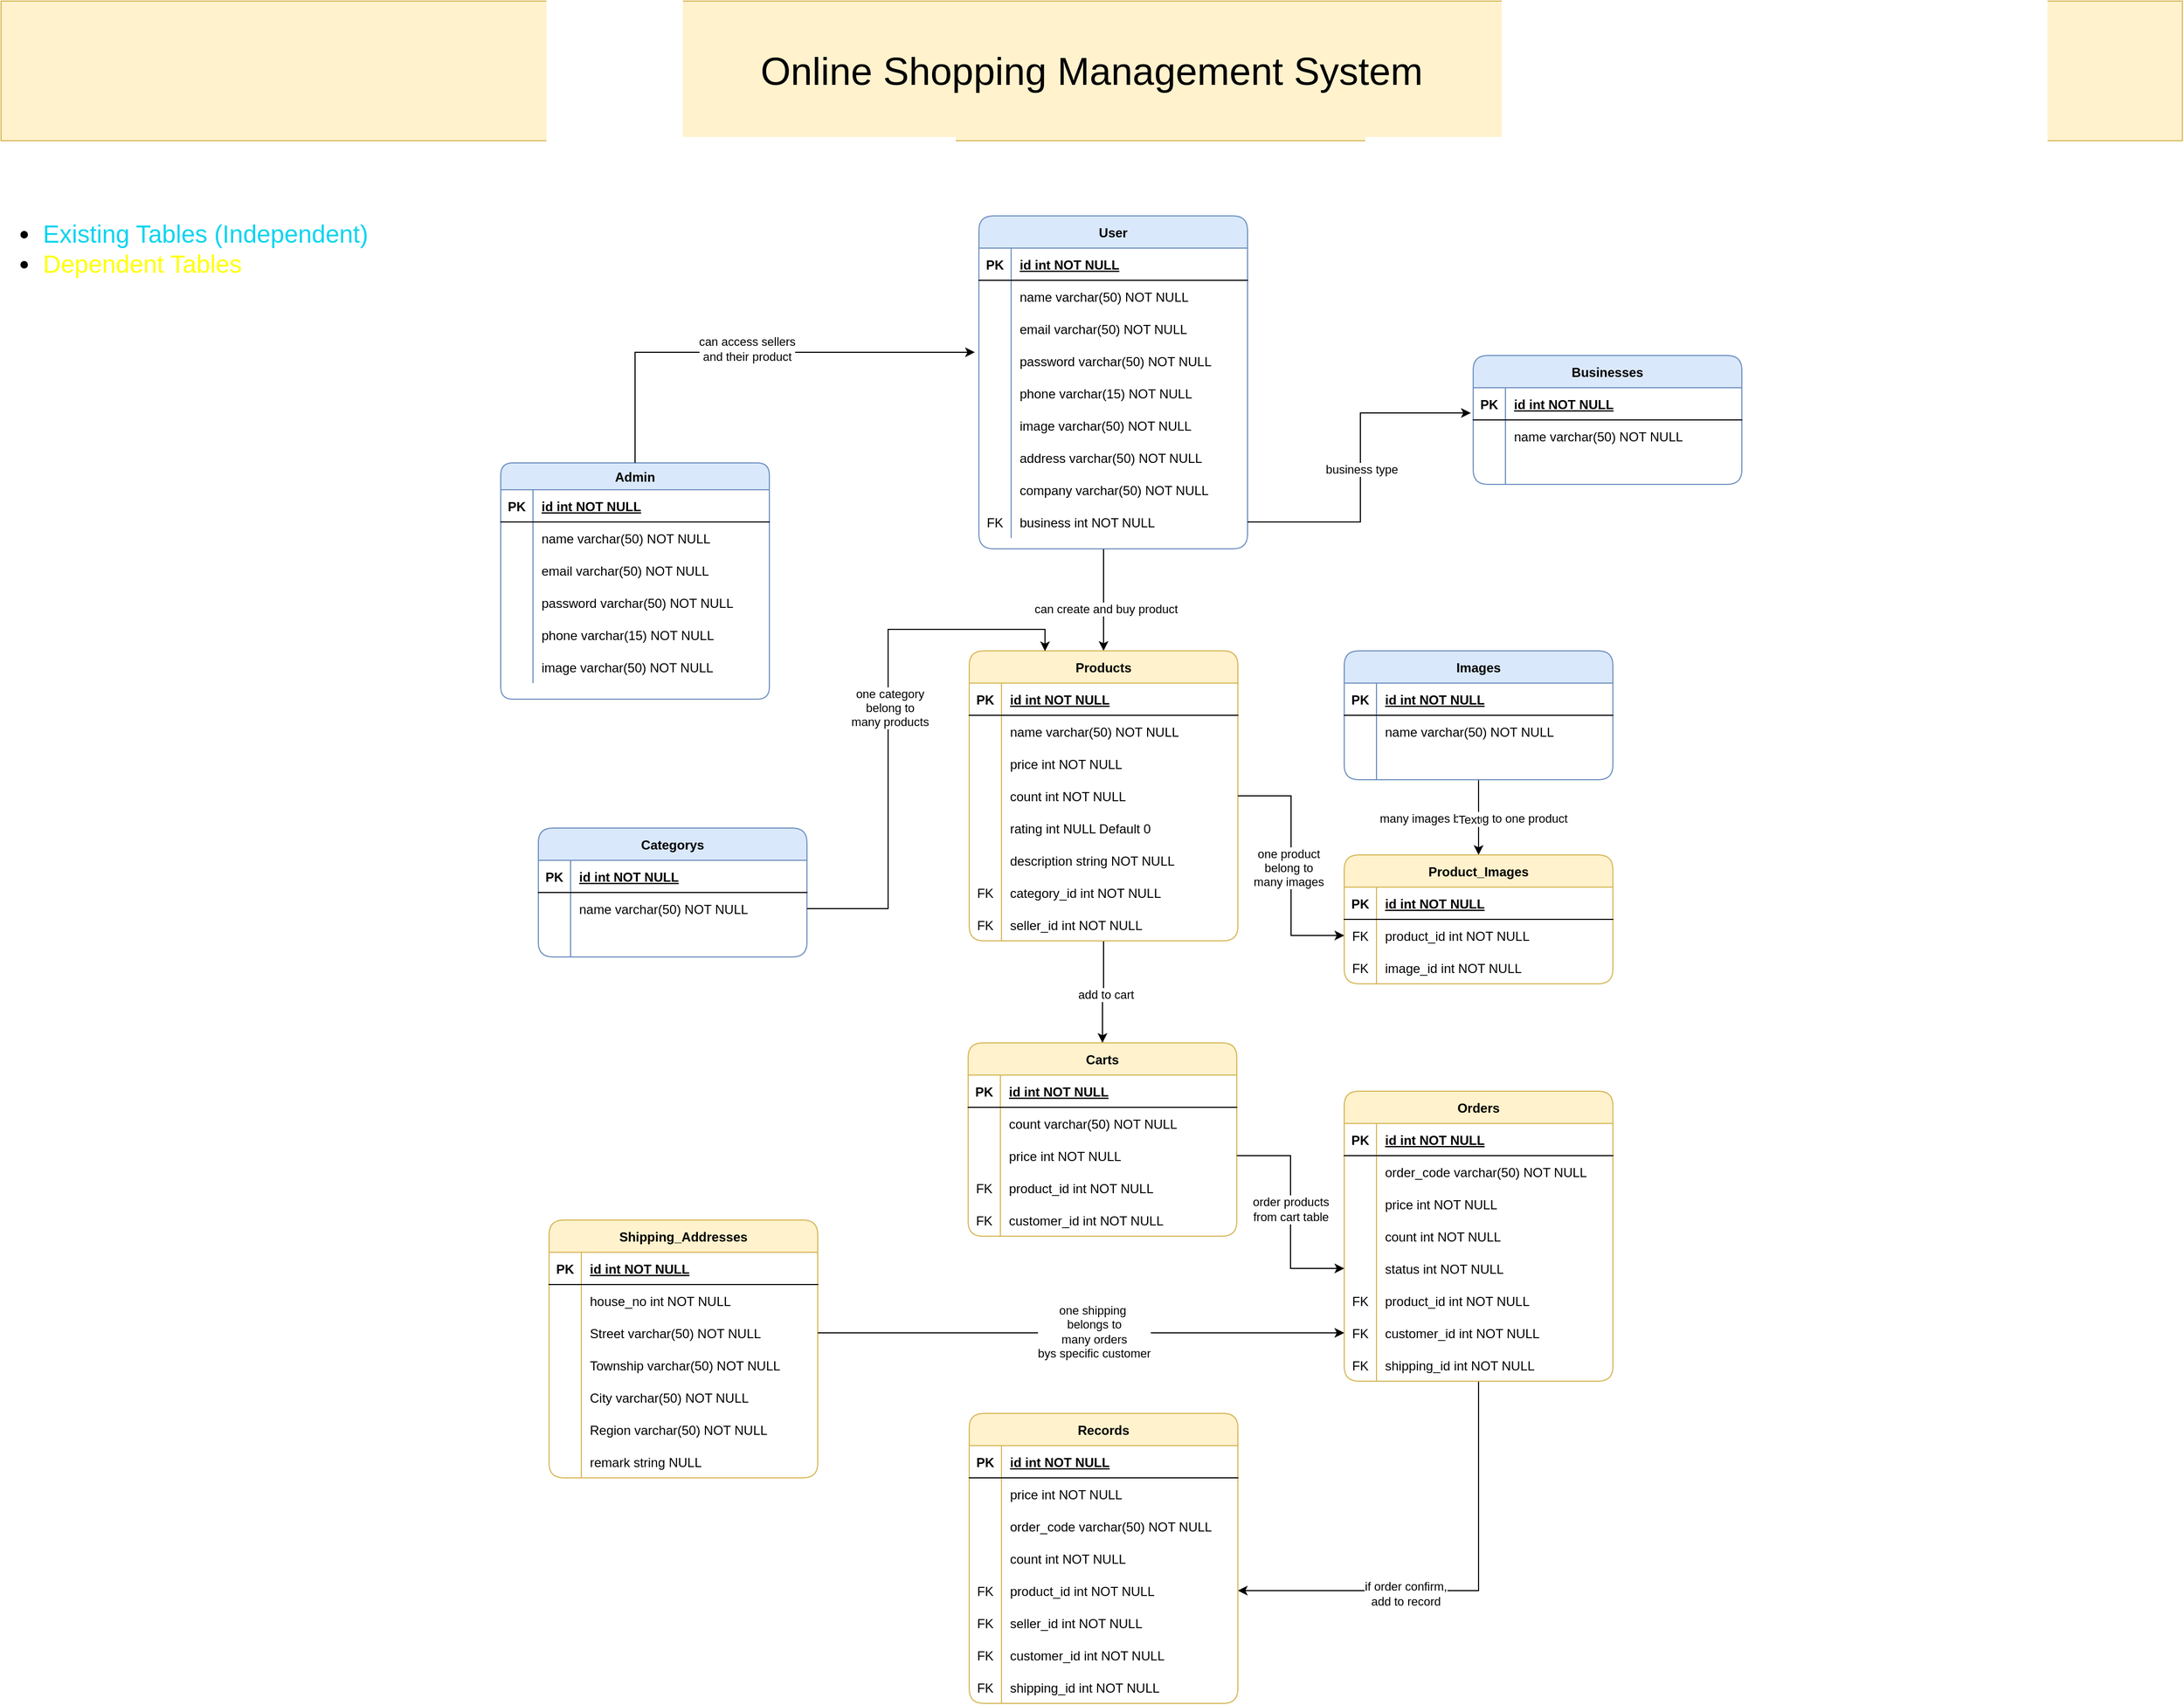 <mxfile version="23.0.2" type="github">
  <diagram id="R2lEEEUBdFMjLlhIrx00" name="Page-1">
    <mxGraphModel dx="3183" dy="2338" grid="1" gridSize="10" guides="1" tooltips="1" connect="1" arrows="1" fold="1" page="1" pageScale="1" pageWidth="850" pageHeight="1100" math="0" shadow="0" extFonts="Permanent Marker^https://fonts.googleapis.com/css?family=Permanent+Marker">
      <root>
        <mxCell id="0" />
        <mxCell id="1" parent="0" />
        <mxCell id="7zC3o5tTAX6Jpqzy_QtA-1" value="Online Shopping Management System" style="text;strokeColor=#d6b656;align=center;fillColor=#fff2cc;html=1;verticalAlign=middle;whiteSpace=wrap;rounded=0;fontSize=36;" parent="1" vertex="1">
          <mxGeometry x="-290" y="-130" width="2030" height="130" as="geometry" />
        </mxCell>
        <mxCell id="7zC3o5tTAX6Jpqzy_QtA-33" value="Admin" style="shape=table;startSize=25;container=1;collapsible=1;childLayout=tableLayout;fixedRows=1;rowLines=0;fontStyle=1;align=center;resizeLast=1;fillColor=#dae8fc;strokeColor=#6c8ebf;shadow=0;rounded=1;" parent="1" vertex="1">
          <mxGeometry x="175" y="300" width="250" height="220" as="geometry" />
        </mxCell>
        <mxCell id="7zC3o5tTAX6Jpqzy_QtA-34" value="" style="shape=partialRectangle;collapsible=0;dropTarget=0;pointerEvents=0;fillColor=none;points=[[0,0.5],[1,0.5]];portConstraint=eastwest;top=0;left=0;right=0;bottom=1;" parent="7zC3o5tTAX6Jpqzy_QtA-33" vertex="1">
          <mxGeometry y="25" width="250" height="30" as="geometry" />
        </mxCell>
        <mxCell id="7zC3o5tTAX6Jpqzy_QtA-35" value="PK" style="shape=partialRectangle;overflow=hidden;connectable=0;fillColor=none;top=0;left=0;bottom=0;right=0;fontStyle=1;" parent="7zC3o5tTAX6Jpqzy_QtA-34" vertex="1">
          <mxGeometry width="30" height="30" as="geometry">
            <mxRectangle width="30" height="30" as="alternateBounds" />
          </mxGeometry>
        </mxCell>
        <mxCell id="7zC3o5tTAX6Jpqzy_QtA-36" value="id int NOT NULL " style="shape=partialRectangle;overflow=hidden;connectable=0;fillColor=none;top=0;left=0;bottom=0;right=0;align=left;spacingLeft=6;fontStyle=5;" parent="7zC3o5tTAX6Jpqzy_QtA-34" vertex="1">
          <mxGeometry x="30" width="220" height="30" as="geometry">
            <mxRectangle width="220" height="30" as="alternateBounds" />
          </mxGeometry>
        </mxCell>
        <mxCell id="7zC3o5tTAX6Jpqzy_QtA-37" value="" style="shape=partialRectangle;collapsible=0;dropTarget=0;pointerEvents=0;fillColor=none;points=[[0,0.5],[1,0.5]];portConstraint=eastwest;top=0;left=0;right=0;bottom=0;" parent="7zC3o5tTAX6Jpqzy_QtA-33" vertex="1">
          <mxGeometry y="55" width="250" height="30" as="geometry" />
        </mxCell>
        <mxCell id="7zC3o5tTAX6Jpqzy_QtA-38" value="" style="shape=partialRectangle;overflow=hidden;connectable=0;fillColor=none;top=0;left=0;bottom=0;right=0;" parent="7zC3o5tTAX6Jpqzy_QtA-37" vertex="1">
          <mxGeometry width="30" height="30" as="geometry">
            <mxRectangle width="30" height="30" as="alternateBounds" />
          </mxGeometry>
        </mxCell>
        <mxCell id="7zC3o5tTAX6Jpqzy_QtA-39" value="name varchar(50) NOT NULL" style="shape=partialRectangle;overflow=hidden;connectable=0;fillColor=none;top=0;left=0;bottom=0;right=0;align=left;spacingLeft=6;" parent="7zC3o5tTAX6Jpqzy_QtA-37" vertex="1">
          <mxGeometry x="30" width="220" height="30" as="geometry">
            <mxRectangle width="220" height="30" as="alternateBounds" />
          </mxGeometry>
        </mxCell>
        <mxCell id="7zC3o5tTAX6Jpqzy_QtA-40" value="" style="shape=partialRectangle;collapsible=0;dropTarget=0;pointerEvents=0;fillColor=none;points=[[0,0.5],[1,0.5]];portConstraint=eastwest;top=0;left=0;right=0;bottom=0;" parent="7zC3o5tTAX6Jpqzy_QtA-33" vertex="1">
          <mxGeometry y="85" width="250" height="30" as="geometry" />
        </mxCell>
        <mxCell id="7zC3o5tTAX6Jpqzy_QtA-41" value="" style="shape=partialRectangle;overflow=hidden;connectable=0;fillColor=none;top=0;left=0;bottom=0;right=0;" parent="7zC3o5tTAX6Jpqzy_QtA-40" vertex="1">
          <mxGeometry width="30" height="30" as="geometry">
            <mxRectangle width="30" height="30" as="alternateBounds" />
          </mxGeometry>
        </mxCell>
        <mxCell id="7zC3o5tTAX6Jpqzy_QtA-42" value="email varchar(50) NOT NULL" style="shape=partialRectangle;overflow=hidden;connectable=0;fillColor=none;top=0;left=0;bottom=0;right=0;align=left;spacingLeft=6;" parent="7zC3o5tTAX6Jpqzy_QtA-40" vertex="1">
          <mxGeometry x="30" width="220" height="30" as="geometry">
            <mxRectangle width="220" height="30" as="alternateBounds" />
          </mxGeometry>
        </mxCell>
        <mxCell id="7zC3o5tTAX6Jpqzy_QtA-43" value="" style="shape=partialRectangle;collapsible=0;dropTarget=0;pointerEvents=0;fillColor=none;points=[[0,0.5],[1,0.5]];portConstraint=eastwest;top=0;left=0;right=0;bottom=0;" parent="7zC3o5tTAX6Jpqzy_QtA-33" vertex="1">
          <mxGeometry y="115" width="250" height="30" as="geometry" />
        </mxCell>
        <mxCell id="7zC3o5tTAX6Jpqzy_QtA-44" value="" style="shape=partialRectangle;overflow=hidden;connectable=0;fillColor=none;top=0;left=0;bottom=0;right=0;" parent="7zC3o5tTAX6Jpqzy_QtA-43" vertex="1">
          <mxGeometry width="30" height="30" as="geometry">
            <mxRectangle width="30" height="30" as="alternateBounds" />
          </mxGeometry>
        </mxCell>
        <mxCell id="7zC3o5tTAX6Jpqzy_QtA-45" value="password varchar(50) NOT NULL" style="shape=partialRectangle;overflow=hidden;connectable=0;fillColor=none;top=0;left=0;bottom=0;right=0;align=left;spacingLeft=6;" parent="7zC3o5tTAX6Jpqzy_QtA-43" vertex="1">
          <mxGeometry x="30" width="220" height="30" as="geometry">
            <mxRectangle width="220" height="30" as="alternateBounds" />
          </mxGeometry>
        </mxCell>
        <mxCell id="7zC3o5tTAX6Jpqzy_QtA-46" value="" style="shape=partialRectangle;collapsible=0;dropTarget=0;pointerEvents=0;fillColor=none;points=[[0,0.5],[1,0.5]];portConstraint=eastwest;top=0;left=0;right=0;bottom=0;" parent="7zC3o5tTAX6Jpqzy_QtA-33" vertex="1">
          <mxGeometry y="145" width="250" height="30" as="geometry" />
        </mxCell>
        <mxCell id="7zC3o5tTAX6Jpqzy_QtA-47" value="" style="shape=partialRectangle;overflow=hidden;connectable=0;fillColor=none;top=0;left=0;bottom=0;right=0;" parent="7zC3o5tTAX6Jpqzy_QtA-46" vertex="1">
          <mxGeometry width="30" height="30" as="geometry">
            <mxRectangle width="30" height="30" as="alternateBounds" />
          </mxGeometry>
        </mxCell>
        <mxCell id="7zC3o5tTAX6Jpqzy_QtA-48" value="phone varchar(15) NOT NULL" style="shape=partialRectangle;overflow=hidden;connectable=0;fillColor=none;top=0;left=0;bottom=0;right=0;align=left;spacingLeft=6;" parent="7zC3o5tTAX6Jpqzy_QtA-46" vertex="1">
          <mxGeometry x="30" width="220" height="30" as="geometry">
            <mxRectangle width="220" height="30" as="alternateBounds" />
          </mxGeometry>
        </mxCell>
        <mxCell id="7zC3o5tTAX6Jpqzy_QtA-71" value="" style="shape=partialRectangle;collapsible=0;dropTarget=0;pointerEvents=0;fillColor=none;points=[[0,0.5],[1,0.5]];portConstraint=eastwest;top=0;left=0;right=0;bottom=0;" parent="7zC3o5tTAX6Jpqzy_QtA-33" vertex="1">
          <mxGeometry y="175" width="250" height="30" as="geometry" />
        </mxCell>
        <mxCell id="7zC3o5tTAX6Jpqzy_QtA-72" value="" style="shape=partialRectangle;overflow=hidden;connectable=0;fillColor=none;top=0;left=0;bottom=0;right=0;" parent="7zC3o5tTAX6Jpqzy_QtA-71" vertex="1">
          <mxGeometry width="30" height="30" as="geometry">
            <mxRectangle width="30" height="30" as="alternateBounds" />
          </mxGeometry>
        </mxCell>
        <mxCell id="7zC3o5tTAX6Jpqzy_QtA-73" value="image varchar(50) NOT NULL" style="shape=partialRectangle;overflow=hidden;connectable=0;fillColor=none;top=0;left=0;bottom=0;right=0;align=left;spacingLeft=6;" parent="7zC3o5tTAX6Jpqzy_QtA-71" vertex="1">
          <mxGeometry x="30" width="220" height="30" as="geometry">
            <mxRectangle width="220" height="30" as="alternateBounds" />
          </mxGeometry>
        </mxCell>
        <mxCell id="7zC3o5tTAX6Jpqzy_QtA-327" style="edgeStyle=orthogonalEdgeStyle;rounded=0;orthogonalLoop=1;jettySize=auto;html=1;exitX=0.5;exitY=1;exitDx=0;exitDy=0;entryX=0.5;entryY=0;entryDx=0;entryDy=0;" parent="1" source="7zC3o5tTAX6Jpqzy_QtA-49" target="7zC3o5tTAX6Jpqzy_QtA-131" edge="1">
          <mxGeometry relative="1" as="geometry">
            <Array as="points">
              <mxPoint x="736" y="380" />
            </Array>
          </mxGeometry>
        </mxCell>
        <mxCell id="7zC3o5tTAX6Jpqzy_QtA-328" value="can create and buy product" style="edgeLabel;html=1;align=center;verticalAlign=middle;resizable=0;points=[];" parent="7zC3o5tTAX6Jpqzy_QtA-327" vertex="1" connectable="0">
          <mxGeometry x="0.244" y="2" relative="1" as="geometry">
            <mxPoint as="offset" />
          </mxGeometry>
        </mxCell>
        <mxCell id="7zC3o5tTAX6Jpqzy_QtA-49" value="User" style="shape=table;startSize=30;container=1;collapsible=1;childLayout=tableLayout;fixedRows=1;rowLines=0;fontStyle=1;align=center;resizeLast=1;fillColor=#dae8fc;strokeColor=#6c8ebf;shadow=0;rounded=1;" parent="1" vertex="1">
          <mxGeometry x="620" y="70" width="250" height="310" as="geometry" />
        </mxCell>
        <mxCell id="7zC3o5tTAX6Jpqzy_QtA-50" value="" style="shape=partialRectangle;collapsible=0;dropTarget=0;pointerEvents=0;fillColor=none;points=[[0,0.5],[1,0.5]];portConstraint=eastwest;top=0;left=0;right=0;bottom=1;" parent="7zC3o5tTAX6Jpqzy_QtA-49" vertex="1">
          <mxGeometry y="30" width="250" height="30" as="geometry" />
        </mxCell>
        <mxCell id="7zC3o5tTAX6Jpqzy_QtA-51" value="PK" style="shape=partialRectangle;overflow=hidden;connectable=0;fillColor=none;top=0;left=0;bottom=0;right=0;fontStyle=1;" parent="7zC3o5tTAX6Jpqzy_QtA-50" vertex="1">
          <mxGeometry width="30" height="30" as="geometry">
            <mxRectangle width="30" height="30" as="alternateBounds" />
          </mxGeometry>
        </mxCell>
        <mxCell id="7zC3o5tTAX6Jpqzy_QtA-52" value="id int NOT NULL " style="shape=partialRectangle;overflow=hidden;connectable=0;fillColor=none;top=0;left=0;bottom=0;right=0;align=left;spacingLeft=6;fontStyle=5;" parent="7zC3o5tTAX6Jpqzy_QtA-50" vertex="1">
          <mxGeometry x="30" width="220" height="30" as="geometry">
            <mxRectangle width="220" height="30" as="alternateBounds" />
          </mxGeometry>
        </mxCell>
        <mxCell id="7zC3o5tTAX6Jpqzy_QtA-53" value="" style="shape=partialRectangle;collapsible=0;dropTarget=0;pointerEvents=0;fillColor=none;points=[[0,0.5],[1,0.5]];portConstraint=eastwest;top=0;left=0;right=0;bottom=0;" parent="7zC3o5tTAX6Jpqzy_QtA-49" vertex="1">
          <mxGeometry y="60" width="250" height="30" as="geometry" />
        </mxCell>
        <mxCell id="7zC3o5tTAX6Jpqzy_QtA-54" value="" style="shape=partialRectangle;overflow=hidden;connectable=0;fillColor=none;top=0;left=0;bottom=0;right=0;" parent="7zC3o5tTAX6Jpqzy_QtA-53" vertex="1">
          <mxGeometry width="30" height="30" as="geometry">
            <mxRectangle width="30" height="30" as="alternateBounds" />
          </mxGeometry>
        </mxCell>
        <mxCell id="7zC3o5tTAX6Jpqzy_QtA-55" value="name varchar(50) NOT NULL" style="shape=partialRectangle;overflow=hidden;connectable=0;fillColor=none;top=0;left=0;bottom=0;right=0;align=left;spacingLeft=6;" parent="7zC3o5tTAX6Jpqzy_QtA-53" vertex="1">
          <mxGeometry x="30" width="220" height="30" as="geometry">
            <mxRectangle width="220" height="30" as="alternateBounds" />
          </mxGeometry>
        </mxCell>
        <mxCell id="7zC3o5tTAX6Jpqzy_QtA-56" value="" style="shape=partialRectangle;collapsible=0;dropTarget=0;pointerEvents=0;fillColor=none;points=[[0,0.5],[1,0.5]];portConstraint=eastwest;top=0;left=0;right=0;bottom=0;" parent="7zC3o5tTAX6Jpqzy_QtA-49" vertex="1">
          <mxGeometry y="90" width="250" height="30" as="geometry" />
        </mxCell>
        <mxCell id="7zC3o5tTAX6Jpqzy_QtA-57" value="" style="shape=partialRectangle;overflow=hidden;connectable=0;fillColor=none;top=0;left=0;bottom=0;right=0;" parent="7zC3o5tTAX6Jpqzy_QtA-56" vertex="1">
          <mxGeometry width="30" height="30" as="geometry">
            <mxRectangle width="30" height="30" as="alternateBounds" />
          </mxGeometry>
        </mxCell>
        <mxCell id="7zC3o5tTAX6Jpqzy_QtA-58" value="email varchar(50) NOT NULL" style="shape=partialRectangle;overflow=hidden;connectable=0;fillColor=none;top=0;left=0;bottom=0;right=0;align=left;spacingLeft=6;" parent="7zC3o5tTAX6Jpqzy_QtA-56" vertex="1">
          <mxGeometry x="30" width="220" height="30" as="geometry">
            <mxRectangle width="220" height="30" as="alternateBounds" />
          </mxGeometry>
        </mxCell>
        <mxCell id="7zC3o5tTAX6Jpqzy_QtA-65" value="" style="shape=partialRectangle;collapsible=0;dropTarget=0;pointerEvents=0;fillColor=none;points=[[0,0.5],[1,0.5]];portConstraint=eastwest;top=0;left=0;right=0;bottom=0;" parent="7zC3o5tTAX6Jpqzy_QtA-49" vertex="1">
          <mxGeometry y="120" width="250" height="30" as="geometry" />
        </mxCell>
        <mxCell id="7zC3o5tTAX6Jpqzy_QtA-66" value="" style="shape=partialRectangle;overflow=hidden;connectable=0;fillColor=none;top=0;left=0;bottom=0;right=0;" parent="7zC3o5tTAX6Jpqzy_QtA-65" vertex="1">
          <mxGeometry width="30" height="30" as="geometry">
            <mxRectangle width="30" height="30" as="alternateBounds" />
          </mxGeometry>
        </mxCell>
        <mxCell id="7zC3o5tTAX6Jpqzy_QtA-67" value="password varchar(50) NOT NULL" style="shape=partialRectangle;overflow=hidden;connectable=0;fillColor=none;top=0;left=0;bottom=0;right=0;align=left;spacingLeft=6;" parent="7zC3o5tTAX6Jpqzy_QtA-65" vertex="1">
          <mxGeometry x="30" width="220" height="30" as="geometry">
            <mxRectangle width="220" height="30" as="alternateBounds" />
          </mxGeometry>
        </mxCell>
        <mxCell id="7zC3o5tTAX6Jpqzy_QtA-62" value="" style="shape=partialRectangle;collapsible=0;dropTarget=0;pointerEvents=0;fillColor=none;points=[[0,0.5],[1,0.5]];portConstraint=eastwest;top=0;left=0;right=0;bottom=0;" parent="7zC3o5tTAX6Jpqzy_QtA-49" vertex="1">
          <mxGeometry y="150" width="250" height="30" as="geometry" />
        </mxCell>
        <mxCell id="7zC3o5tTAX6Jpqzy_QtA-63" value="" style="shape=partialRectangle;overflow=hidden;connectable=0;fillColor=none;top=0;left=0;bottom=0;right=0;" parent="7zC3o5tTAX6Jpqzy_QtA-62" vertex="1">
          <mxGeometry width="30" height="30" as="geometry">
            <mxRectangle width="30" height="30" as="alternateBounds" />
          </mxGeometry>
        </mxCell>
        <mxCell id="7zC3o5tTAX6Jpqzy_QtA-64" value="phone varchar(15) NOT NULL" style="shape=partialRectangle;overflow=hidden;connectable=0;fillColor=none;top=0;left=0;bottom=0;right=0;align=left;spacingLeft=6;" parent="7zC3o5tTAX6Jpqzy_QtA-62" vertex="1">
          <mxGeometry x="30" width="220" height="30" as="geometry">
            <mxRectangle width="220" height="30" as="alternateBounds" />
          </mxGeometry>
        </mxCell>
        <mxCell id="7zC3o5tTAX6Jpqzy_QtA-74" value="" style="shape=partialRectangle;collapsible=0;dropTarget=0;pointerEvents=0;fillColor=none;points=[[0,0.5],[1,0.5]];portConstraint=eastwest;top=0;left=0;right=0;bottom=0;" parent="7zC3o5tTAX6Jpqzy_QtA-49" vertex="1">
          <mxGeometry y="180" width="250" height="30" as="geometry" />
        </mxCell>
        <mxCell id="7zC3o5tTAX6Jpqzy_QtA-75" value="" style="shape=partialRectangle;overflow=hidden;connectable=0;fillColor=none;top=0;left=0;bottom=0;right=0;" parent="7zC3o5tTAX6Jpqzy_QtA-74" vertex="1">
          <mxGeometry width="30" height="30" as="geometry">
            <mxRectangle width="30" height="30" as="alternateBounds" />
          </mxGeometry>
        </mxCell>
        <mxCell id="7zC3o5tTAX6Jpqzy_QtA-76" value="image varchar(50) NOT NULL" style="shape=partialRectangle;overflow=hidden;connectable=0;fillColor=none;top=0;left=0;bottom=0;right=0;align=left;spacingLeft=6;" parent="7zC3o5tTAX6Jpqzy_QtA-74" vertex="1">
          <mxGeometry x="30" width="220" height="30" as="geometry">
            <mxRectangle width="220" height="30" as="alternateBounds" />
          </mxGeometry>
        </mxCell>
        <mxCell id="9W0EjRhWlXDsOAjcGErx-1" value="" style="shape=partialRectangle;collapsible=0;dropTarget=0;pointerEvents=0;fillColor=none;points=[[0,0.5],[1,0.5]];portConstraint=eastwest;top=0;left=0;right=0;bottom=0;" parent="7zC3o5tTAX6Jpqzy_QtA-49" vertex="1">
          <mxGeometry y="210" width="250" height="30" as="geometry" />
        </mxCell>
        <mxCell id="9W0EjRhWlXDsOAjcGErx-2" value="" style="shape=partialRectangle;overflow=hidden;connectable=0;fillColor=none;top=0;left=0;bottom=0;right=0;" parent="9W0EjRhWlXDsOAjcGErx-1" vertex="1">
          <mxGeometry width="30" height="30" as="geometry">
            <mxRectangle width="30" height="30" as="alternateBounds" />
          </mxGeometry>
        </mxCell>
        <mxCell id="9W0EjRhWlXDsOAjcGErx-3" value="address varchar(50) NOT NULL" style="shape=partialRectangle;overflow=hidden;connectable=0;fillColor=none;top=0;left=0;bottom=0;right=0;align=left;spacingLeft=6;" parent="9W0EjRhWlXDsOAjcGErx-1" vertex="1">
          <mxGeometry x="30" width="220" height="30" as="geometry">
            <mxRectangle width="220" height="30" as="alternateBounds" />
          </mxGeometry>
        </mxCell>
        <mxCell id="lfRHMi5ucVXt5qC9XjWg-4" value="" style="shape=partialRectangle;collapsible=0;dropTarget=0;pointerEvents=0;fillColor=none;points=[[0,0.5],[1,0.5]];portConstraint=eastwest;top=0;left=0;right=0;bottom=0;" vertex="1" parent="7zC3o5tTAX6Jpqzy_QtA-49">
          <mxGeometry y="240" width="250" height="30" as="geometry" />
        </mxCell>
        <mxCell id="lfRHMi5ucVXt5qC9XjWg-5" value="" style="shape=partialRectangle;overflow=hidden;connectable=0;fillColor=none;top=0;left=0;bottom=0;right=0;" vertex="1" parent="lfRHMi5ucVXt5qC9XjWg-4">
          <mxGeometry width="30" height="30" as="geometry">
            <mxRectangle width="30" height="30" as="alternateBounds" />
          </mxGeometry>
        </mxCell>
        <mxCell id="lfRHMi5ucVXt5qC9XjWg-6" value="company varchar(50) NOT NULL" style="shape=partialRectangle;overflow=hidden;connectable=0;fillColor=none;top=0;left=0;bottom=0;right=0;align=left;spacingLeft=6;" vertex="1" parent="lfRHMi5ucVXt5qC9XjWg-4">
          <mxGeometry x="30" width="220" height="30" as="geometry">
            <mxRectangle width="220" height="30" as="alternateBounds" />
          </mxGeometry>
        </mxCell>
        <mxCell id="lfRHMi5ucVXt5qC9XjWg-7" value="" style="shape=partialRectangle;collapsible=0;dropTarget=0;pointerEvents=0;fillColor=none;points=[[0,0.5],[1,0.5]];portConstraint=eastwest;top=0;left=0;right=0;bottom=0;" vertex="1" parent="7zC3o5tTAX6Jpqzy_QtA-49">
          <mxGeometry y="270" width="250" height="30" as="geometry" />
        </mxCell>
        <mxCell id="lfRHMi5ucVXt5qC9XjWg-8" value="FK" style="shape=partialRectangle;overflow=hidden;connectable=0;fillColor=none;top=0;left=0;bottom=0;right=0;" vertex="1" parent="lfRHMi5ucVXt5qC9XjWg-7">
          <mxGeometry width="30" height="30" as="geometry">
            <mxRectangle width="30" height="30" as="alternateBounds" />
          </mxGeometry>
        </mxCell>
        <mxCell id="lfRHMi5ucVXt5qC9XjWg-9" value="business int NOT NULL" style="shape=partialRectangle;overflow=hidden;connectable=0;fillColor=none;top=0;left=0;bottom=0;right=0;align=left;spacingLeft=6;" vertex="1" parent="lfRHMi5ucVXt5qC9XjWg-7">
          <mxGeometry x="30" width="220" height="30" as="geometry">
            <mxRectangle width="220" height="30" as="alternateBounds" />
          </mxGeometry>
        </mxCell>
        <mxCell id="7zC3o5tTAX6Jpqzy_QtA-77" value="Categorys" style="shape=table;startSize=30;container=1;collapsible=1;childLayout=tableLayout;fixedRows=1;rowLines=0;fontStyle=1;align=center;resizeLast=1;fillColor=#dae8fc;strokeColor=#6c8ebf;shadow=0;rounded=1;" parent="1" vertex="1">
          <mxGeometry x="210" y="640" width="250" height="120" as="geometry" />
        </mxCell>
        <mxCell id="7zC3o5tTAX6Jpqzy_QtA-78" value="" style="shape=partialRectangle;collapsible=0;dropTarget=0;pointerEvents=0;fillColor=none;points=[[0,0.5],[1,0.5]];portConstraint=eastwest;top=0;left=0;right=0;bottom=1;" parent="7zC3o5tTAX6Jpqzy_QtA-77" vertex="1">
          <mxGeometry y="30" width="250" height="30" as="geometry" />
        </mxCell>
        <mxCell id="7zC3o5tTAX6Jpqzy_QtA-79" value="PK" style="shape=partialRectangle;overflow=hidden;connectable=0;fillColor=none;top=0;left=0;bottom=0;right=0;fontStyle=1;" parent="7zC3o5tTAX6Jpqzy_QtA-78" vertex="1">
          <mxGeometry width="30" height="30" as="geometry">
            <mxRectangle width="30" height="30" as="alternateBounds" />
          </mxGeometry>
        </mxCell>
        <mxCell id="7zC3o5tTAX6Jpqzy_QtA-80" value="id int NOT NULL " style="shape=partialRectangle;overflow=hidden;connectable=0;fillColor=none;top=0;left=0;bottom=0;right=0;align=left;spacingLeft=6;fontStyle=5;" parent="7zC3o5tTAX6Jpqzy_QtA-78" vertex="1">
          <mxGeometry x="30" width="220" height="30" as="geometry">
            <mxRectangle width="220" height="30" as="alternateBounds" />
          </mxGeometry>
        </mxCell>
        <mxCell id="7zC3o5tTAX6Jpqzy_QtA-81" value="" style="shape=partialRectangle;collapsible=0;dropTarget=0;pointerEvents=0;fillColor=none;points=[[0,0.5],[1,0.5]];portConstraint=eastwest;top=0;left=0;right=0;bottom=0;" parent="7zC3o5tTAX6Jpqzy_QtA-77" vertex="1">
          <mxGeometry y="60" width="250" height="30" as="geometry" />
        </mxCell>
        <mxCell id="7zC3o5tTAX6Jpqzy_QtA-82" value="" style="shape=partialRectangle;overflow=hidden;connectable=0;fillColor=none;top=0;left=0;bottom=0;right=0;" parent="7zC3o5tTAX6Jpqzy_QtA-81" vertex="1">
          <mxGeometry width="30" height="30" as="geometry">
            <mxRectangle width="30" height="30" as="alternateBounds" />
          </mxGeometry>
        </mxCell>
        <mxCell id="7zC3o5tTAX6Jpqzy_QtA-83" value="name varchar(50) NOT NULL" style="shape=partialRectangle;overflow=hidden;connectable=0;fillColor=none;top=0;left=0;bottom=0;right=0;align=left;spacingLeft=6;" parent="7zC3o5tTAX6Jpqzy_QtA-81" vertex="1">
          <mxGeometry x="30" width="220" height="30" as="geometry">
            <mxRectangle width="220" height="30" as="alternateBounds" />
          </mxGeometry>
        </mxCell>
        <mxCell id="7zC3o5tTAX6Jpqzy_QtA-87" value="" style="shape=partialRectangle;collapsible=0;dropTarget=0;pointerEvents=0;fillColor=none;points=[[0,0.5],[1,0.5]];portConstraint=eastwest;top=0;left=0;right=0;bottom=0;" parent="7zC3o5tTAX6Jpqzy_QtA-77" vertex="1">
          <mxGeometry y="90" width="250" height="30" as="geometry" />
        </mxCell>
        <mxCell id="7zC3o5tTAX6Jpqzy_QtA-88" value="" style="shape=partialRectangle;overflow=hidden;connectable=0;fillColor=none;top=0;left=0;bottom=0;right=0;" parent="7zC3o5tTAX6Jpqzy_QtA-87" vertex="1">
          <mxGeometry width="30" height="30" as="geometry">
            <mxRectangle width="30" height="30" as="alternateBounds" />
          </mxGeometry>
        </mxCell>
        <mxCell id="7zC3o5tTAX6Jpqzy_QtA-89" value="" style="shape=partialRectangle;overflow=hidden;connectable=0;fillColor=none;top=0;left=0;bottom=0;right=0;align=left;spacingLeft=6;" parent="7zC3o5tTAX6Jpqzy_QtA-87" vertex="1">
          <mxGeometry x="30" width="220" height="30" as="geometry">
            <mxRectangle width="220" height="30" as="alternateBounds" />
          </mxGeometry>
        </mxCell>
        <mxCell id="7zC3o5tTAX6Jpqzy_QtA-109" value="Shipping_Addresses" style="shape=table;startSize=30;container=1;collapsible=1;childLayout=tableLayout;fixedRows=1;rowLines=0;fontStyle=1;align=center;resizeLast=1;fillColor=#fff2cc;strokeColor=#d6b656;shadow=0;rounded=1;" parent="1" vertex="1">
          <mxGeometry x="220" y="1005" width="250" height="240" as="geometry" />
        </mxCell>
        <mxCell id="7zC3o5tTAX6Jpqzy_QtA-110" value="" style="shape=partialRectangle;collapsible=0;dropTarget=0;pointerEvents=0;fillColor=none;points=[[0,0.5],[1,0.5]];portConstraint=eastwest;top=0;left=0;right=0;bottom=1;" parent="7zC3o5tTAX6Jpqzy_QtA-109" vertex="1">
          <mxGeometry y="30" width="250" height="30" as="geometry" />
        </mxCell>
        <mxCell id="7zC3o5tTAX6Jpqzy_QtA-111" value="PK" style="shape=partialRectangle;overflow=hidden;connectable=0;fillColor=none;top=0;left=0;bottom=0;right=0;fontStyle=1;" parent="7zC3o5tTAX6Jpqzy_QtA-110" vertex="1">
          <mxGeometry width="30" height="30" as="geometry">
            <mxRectangle width="30" height="30" as="alternateBounds" />
          </mxGeometry>
        </mxCell>
        <mxCell id="7zC3o5tTAX6Jpqzy_QtA-112" value="id int NOT NULL " style="shape=partialRectangle;overflow=hidden;connectable=0;fillColor=none;top=0;left=0;bottom=0;right=0;align=left;spacingLeft=6;fontStyle=5;" parent="7zC3o5tTAX6Jpqzy_QtA-110" vertex="1">
          <mxGeometry x="30" width="220" height="30" as="geometry">
            <mxRectangle width="220" height="30" as="alternateBounds" />
          </mxGeometry>
        </mxCell>
        <mxCell id="7zC3o5tTAX6Jpqzy_QtA-113" value="" style="shape=partialRectangle;collapsible=0;dropTarget=0;pointerEvents=0;fillColor=none;points=[[0,0.5],[1,0.5]];portConstraint=eastwest;top=0;left=0;right=0;bottom=0;" parent="7zC3o5tTAX6Jpqzy_QtA-109" vertex="1">
          <mxGeometry y="60" width="250" height="30" as="geometry" />
        </mxCell>
        <mxCell id="7zC3o5tTAX6Jpqzy_QtA-114" value="" style="shape=partialRectangle;overflow=hidden;connectable=0;fillColor=none;top=0;left=0;bottom=0;right=0;" parent="7zC3o5tTAX6Jpqzy_QtA-113" vertex="1">
          <mxGeometry width="30" height="30" as="geometry">
            <mxRectangle width="30" height="30" as="alternateBounds" />
          </mxGeometry>
        </mxCell>
        <mxCell id="7zC3o5tTAX6Jpqzy_QtA-115" value="house_no int NOT NULL" style="shape=partialRectangle;overflow=hidden;connectable=0;fillColor=none;top=0;left=0;bottom=0;right=0;align=left;spacingLeft=6;" parent="7zC3o5tTAX6Jpqzy_QtA-113" vertex="1">
          <mxGeometry x="30" width="220" height="30" as="geometry">
            <mxRectangle width="220" height="30" as="alternateBounds" />
          </mxGeometry>
        </mxCell>
        <mxCell id="7zC3o5tTAX6Jpqzy_QtA-116" value="" style="shape=partialRectangle;collapsible=0;dropTarget=0;pointerEvents=0;fillColor=none;points=[[0,0.5],[1,0.5]];portConstraint=eastwest;top=0;left=0;right=0;bottom=0;" parent="7zC3o5tTAX6Jpqzy_QtA-109" vertex="1">
          <mxGeometry y="90" width="250" height="30" as="geometry" />
        </mxCell>
        <mxCell id="7zC3o5tTAX6Jpqzy_QtA-117" value="" style="shape=partialRectangle;overflow=hidden;connectable=0;fillColor=none;top=0;left=0;bottom=0;right=0;" parent="7zC3o5tTAX6Jpqzy_QtA-116" vertex="1">
          <mxGeometry width="30" height="30" as="geometry">
            <mxRectangle width="30" height="30" as="alternateBounds" />
          </mxGeometry>
        </mxCell>
        <mxCell id="7zC3o5tTAX6Jpqzy_QtA-118" value="Street varchar(50) NOT NULL" style="shape=partialRectangle;overflow=hidden;connectable=0;fillColor=none;top=0;left=0;bottom=0;right=0;align=left;spacingLeft=6;" parent="7zC3o5tTAX6Jpqzy_QtA-116" vertex="1">
          <mxGeometry x="30" width="220" height="30" as="geometry">
            <mxRectangle width="220" height="30" as="alternateBounds" />
          </mxGeometry>
        </mxCell>
        <mxCell id="7zC3o5tTAX6Jpqzy_QtA-119" value="" style="shape=partialRectangle;collapsible=0;dropTarget=0;pointerEvents=0;fillColor=none;points=[[0,0.5],[1,0.5]];portConstraint=eastwest;top=0;left=0;right=0;bottom=0;" parent="7zC3o5tTAX6Jpqzy_QtA-109" vertex="1">
          <mxGeometry y="120" width="250" height="30" as="geometry" />
        </mxCell>
        <mxCell id="7zC3o5tTAX6Jpqzy_QtA-120" value="" style="shape=partialRectangle;overflow=hidden;connectable=0;fillColor=none;top=0;left=0;bottom=0;right=0;" parent="7zC3o5tTAX6Jpqzy_QtA-119" vertex="1">
          <mxGeometry width="30" height="30" as="geometry">
            <mxRectangle width="30" height="30" as="alternateBounds" />
          </mxGeometry>
        </mxCell>
        <mxCell id="7zC3o5tTAX6Jpqzy_QtA-121" value="Township varchar(50) NOT NULL" style="shape=partialRectangle;overflow=hidden;connectable=0;fillColor=none;top=0;left=0;bottom=0;right=0;align=left;spacingLeft=6;" parent="7zC3o5tTAX6Jpqzy_QtA-119" vertex="1">
          <mxGeometry x="30" width="220" height="30" as="geometry">
            <mxRectangle width="220" height="30" as="alternateBounds" />
          </mxGeometry>
        </mxCell>
        <mxCell id="7zC3o5tTAX6Jpqzy_QtA-122" value="" style="shape=partialRectangle;collapsible=0;dropTarget=0;pointerEvents=0;fillColor=none;points=[[0,0.5],[1,0.5]];portConstraint=eastwest;top=0;left=0;right=0;bottom=0;" parent="7zC3o5tTAX6Jpqzy_QtA-109" vertex="1">
          <mxGeometry y="150" width="250" height="30" as="geometry" />
        </mxCell>
        <mxCell id="7zC3o5tTAX6Jpqzy_QtA-123" value="" style="shape=partialRectangle;overflow=hidden;connectable=0;fillColor=none;top=0;left=0;bottom=0;right=0;" parent="7zC3o5tTAX6Jpqzy_QtA-122" vertex="1">
          <mxGeometry width="30" height="30" as="geometry">
            <mxRectangle width="30" height="30" as="alternateBounds" />
          </mxGeometry>
        </mxCell>
        <mxCell id="7zC3o5tTAX6Jpqzy_QtA-124" value="City varchar(50) NOT NULL" style="shape=partialRectangle;overflow=hidden;connectable=0;fillColor=none;top=0;left=0;bottom=0;right=0;align=left;spacingLeft=6;" parent="7zC3o5tTAX6Jpqzy_QtA-122" vertex="1">
          <mxGeometry x="30" width="220" height="30" as="geometry">
            <mxRectangle width="220" height="30" as="alternateBounds" />
          </mxGeometry>
        </mxCell>
        <mxCell id="7zC3o5tTAX6Jpqzy_QtA-125" value="" style="shape=partialRectangle;collapsible=0;dropTarget=0;pointerEvents=0;fillColor=none;points=[[0,0.5],[1,0.5]];portConstraint=eastwest;top=0;left=0;right=0;bottom=0;" parent="7zC3o5tTAX6Jpqzy_QtA-109" vertex="1">
          <mxGeometry y="180" width="250" height="30" as="geometry" />
        </mxCell>
        <mxCell id="7zC3o5tTAX6Jpqzy_QtA-126" value="" style="shape=partialRectangle;overflow=hidden;connectable=0;fillColor=none;top=0;left=0;bottom=0;right=0;" parent="7zC3o5tTAX6Jpqzy_QtA-125" vertex="1">
          <mxGeometry width="30" height="30" as="geometry">
            <mxRectangle width="30" height="30" as="alternateBounds" />
          </mxGeometry>
        </mxCell>
        <mxCell id="7zC3o5tTAX6Jpqzy_QtA-127" value="Region varchar(50) NOT NULL" style="shape=partialRectangle;overflow=hidden;connectable=0;fillColor=none;top=0;left=0;bottom=0;right=0;align=left;spacingLeft=6;" parent="7zC3o5tTAX6Jpqzy_QtA-125" vertex="1">
          <mxGeometry x="30" width="220" height="30" as="geometry">
            <mxRectangle width="220" height="30" as="alternateBounds" />
          </mxGeometry>
        </mxCell>
        <mxCell id="7zC3o5tTAX6Jpqzy_QtA-128" value="" style="shape=partialRectangle;collapsible=0;dropTarget=0;pointerEvents=0;fillColor=none;points=[[0,0.5],[1,0.5]];portConstraint=eastwest;top=0;left=0;right=0;bottom=0;" parent="7zC3o5tTAX6Jpqzy_QtA-109" vertex="1">
          <mxGeometry y="210" width="250" height="30" as="geometry" />
        </mxCell>
        <mxCell id="7zC3o5tTAX6Jpqzy_QtA-129" value="" style="shape=partialRectangle;overflow=hidden;connectable=0;fillColor=none;top=0;left=0;bottom=0;right=0;" parent="7zC3o5tTAX6Jpqzy_QtA-128" vertex="1">
          <mxGeometry width="30" height="30" as="geometry">
            <mxRectangle width="30" height="30" as="alternateBounds" />
          </mxGeometry>
        </mxCell>
        <mxCell id="7zC3o5tTAX6Jpqzy_QtA-130" value="remark string NULL" style="shape=partialRectangle;overflow=hidden;connectable=0;fillColor=none;top=0;left=0;bottom=0;right=0;align=left;spacingLeft=6;" parent="7zC3o5tTAX6Jpqzy_QtA-128" vertex="1">
          <mxGeometry x="30" width="220" height="30" as="geometry">
            <mxRectangle width="220" height="30" as="alternateBounds" />
          </mxGeometry>
        </mxCell>
        <mxCell id="7zC3o5tTAX6Jpqzy_QtA-336" style="edgeStyle=orthogonalEdgeStyle;rounded=0;orthogonalLoop=1;jettySize=auto;html=1;entryX=0.5;entryY=0;entryDx=0;entryDy=0;" parent="1" source="7zC3o5tTAX6Jpqzy_QtA-131" target="7zC3o5tTAX6Jpqzy_QtA-215" edge="1">
          <mxGeometry relative="1" as="geometry" />
        </mxCell>
        <mxCell id="7zC3o5tTAX6Jpqzy_QtA-337" value="add to cart" style="edgeLabel;html=1;align=center;verticalAlign=middle;resizable=0;points=[];" parent="7zC3o5tTAX6Jpqzy_QtA-336" vertex="1" connectable="0">
          <mxGeometry x="-0.013" y="3" relative="1" as="geometry">
            <mxPoint x="2" y="-1" as="offset" />
          </mxGeometry>
        </mxCell>
        <mxCell id="7zC3o5tTAX6Jpqzy_QtA-131" value="Products" style="shape=table;startSize=30;container=1;collapsible=1;childLayout=tableLayout;fixedRows=1;rowLines=0;fontStyle=1;align=center;resizeLast=1;fillColor=#fff2cc;strokeColor=#d6b656;shadow=0;rounded=1;" parent="1" vertex="1">
          <mxGeometry x="611" y="475" width="250" height="270" as="geometry" />
        </mxCell>
        <mxCell id="7zC3o5tTAX6Jpqzy_QtA-132" value="" style="shape=partialRectangle;collapsible=0;dropTarget=0;pointerEvents=0;fillColor=none;points=[[0,0.5],[1,0.5]];portConstraint=eastwest;top=0;left=0;right=0;bottom=1;" parent="7zC3o5tTAX6Jpqzy_QtA-131" vertex="1">
          <mxGeometry y="30" width="250" height="30" as="geometry" />
        </mxCell>
        <mxCell id="7zC3o5tTAX6Jpqzy_QtA-133" value="PK" style="shape=partialRectangle;overflow=hidden;connectable=0;fillColor=none;top=0;left=0;bottom=0;right=0;fontStyle=1;" parent="7zC3o5tTAX6Jpqzy_QtA-132" vertex="1">
          <mxGeometry width="30" height="30" as="geometry">
            <mxRectangle width="30" height="30" as="alternateBounds" />
          </mxGeometry>
        </mxCell>
        <mxCell id="7zC3o5tTAX6Jpqzy_QtA-134" value="id int NOT NULL " style="shape=partialRectangle;overflow=hidden;connectable=0;fillColor=none;top=0;left=0;bottom=0;right=0;align=left;spacingLeft=6;fontStyle=5;" parent="7zC3o5tTAX6Jpqzy_QtA-132" vertex="1">
          <mxGeometry x="30" width="220" height="30" as="geometry">
            <mxRectangle width="220" height="30" as="alternateBounds" />
          </mxGeometry>
        </mxCell>
        <mxCell id="7zC3o5tTAX6Jpqzy_QtA-135" value="" style="shape=partialRectangle;collapsible=0;dropTarget=0;pointerEvents=0;fillColor=none;points=[[0,0.5],[1,0.5]];portConstraint=eastwest;top=0;left=0;right=0;bottom=0;" parent="7zC3o5tTAX6Jpqzy_QtA-131" vertex="1">
          <mxGeometry y="60" width="250" height="30" as="geometry" />
        </mxCell>
        <mxCell id="7zC3o5tTAX6Jpqzy_QtA-136" value="" style="shape=partialRectangle;overflow=hidden;connectable=0;fillColor=none;top=0;left=0;bottom=0;right=0;" parent="7zC3o5tTAX6Jpqzy_QtA-135" vertex="1">
          <mxGeometry width="30" height="30" as="geometry">
            <mxRectangle width="30" height="30" as="alternateBounds" />
          </mxGeometry>
        </mxCell>
        <mxCell id="7zC3o5tTAX6Jpqzy_QtA-137" value="name varchar(50) NOT NULL" style="shape=partialRectangle;overflow=hidden;connectable=0;fillColor=none;top=0;left=0;bottom=0;right=0;align=left;spacingLeft=6;" parent="7zC3o5tTAX6Jpqzy_QtA-135" vertex="1">
          <mxGeometry x="30" width="220" height="30" as="geometry">
            <mxRectangle width="220" height="30" as="alternateBounds" />
          </mxGeometry>
        </mxCell>
        <mxCell id="7zC3o5tTAX6Jpqzy_QtA-138" value="" style="shape=partialRectangle;collapsible=0;dropTarget=0;pointerEvents=0;fillColor=none;points=[[0,0.5],[1,0.5]];portConstraint=eastwest;top=0;left=0;right=0;bottom=0;" parent="7zC3o5tTAX6Jpqzy_QtA-131" vertex="1">
          <mxGeometry y="90" width="250" height="30" as="geometry" />
        </mxCell>
        <mxCell id="7zC3o5tTAX6Jpqzy_QtA-139" value="" style="shape=partialRectangle;overflow=hidden;connectable=0;fillColor=none;top=0;left=0;bottom=0;right=0;" parent="7zC3o5tTAX6Jpqzy_QtA-138" vertex="1">
          <mxGeometry width="30" height="30" as="geometry">
            <mxRectangle width="30" height="30" as="alternateBounds" />
          </mxGeometry>
        </mxCell>
        <mxCell id="7zC3o5tTAX6Jpqzy_QtA-140" value="price int NOT NULL        " style="shape=partialRectangle;overflow=hidden;connectable=0;fillColor=none;top=0;left=0;bottom=0;right=0;align=left;spacingLeft=6;" parent="7zC3o5tTAX6Jpqzy_QtA-138" vertex="1">
          <mxGeometry x="30" width="220" height="30" as="geometry">
            <mxRectangle width="220" height="30" as="alternateBounds" />
          </mxGeometry>
        </mxCell>
        <mxCell id="7zC3o5tTAX6Jpqzy_QtA-141" value="" style="shape=partialRectangle;collapsible=0;dropTarget=0;pointerEvents=0;fillColor=none;points=[[0,0.5],[1,0.5]];portConstraint=eastwest;top=0;left=0;right=0;bottom=0;" parent="7zC3o5tTAX6Jpqzy_QtA-131" vertex="1">
          <mxGeometry y="120" width="250" height="30" as="geometry" />
        </mxCell>
        <mxCell id="7zC3o5tTAX6Jpqzy_QtA-142" value="" style="shape=partialRectangle;overflow=hidden;connectable=0;fillColor=none;top=0;left=0;bottom=0;right=0;" parent="7zC3o5tTAX6Jpqzy_QtA-141" vertex="1">
          <mxGeometry width="30" height="30" as="geometry">
            <mxRectangle width="30" height="30" as="alternateBounds" />
          </mxGeometry>
        </mxCell>
        <mxCell id="7zC3o5tTAX6Jpqzy_QtA-143" value="count int NOT NULL" style="shape=partialRectangle;overflow=hidden;connectable=0;fillColor=none;top=0;left=0;bottom=0;right=0;align=left;spacingLeft=6;" parent="7zC3o5tTAX6Jpqzy_QtA-141" vertex="1">
          <mxGeometry x="30" width="220" height="30" as="geometry">
            <mxRectangle width="220" height="30" as="alternateBounds" />
          </mxGeometry>
        </mxCell>
        <mxCell id="7zC3o5tTAX6Jpqzy_QtA-144" value="" style="shape=partialRectangle;collapsible=0;dropTarget=0;pointerEvents=0;fillColor=none;points=[[0,0.5],[1,0.5]];portConstraint=eastwest;top=0;left=0;right=0;bottom=0;" parent="7zC3o5tTAX6Jpqzy_QtA-131" vertex="1">
          <mxGeometry y="150" width="250" height="30" as="geometry" />
        </mxCell>
        <mxCell id="7zC3o5tTAX6Jpqzy_QtA-145" value="" style="shape=partialRectangle;overflow=hidden;connectable=0;fillColor=none;top=0;left=0;bottom=0;right=0;" parent="7zC3o5tTAX6Jpqzy_QtA-144" vertex="1">
          <mxGeometry width="30" height="30" as="geometry">
            <mxRectangle width="30" height="30" as="alternateBounds" />
          </mxGeometry>
        </mxCell>
        <mxCell id="7zC3o5tTAX6Jpqzy_QtA-146" value="rating int NULL Default 0" style="shape=partialRectangle;overflow=hidden;connectable=0;fillColor=none;top=0;left=0;bottom=0;right=0;align=left;spacingLeft=6;" parent="7zC3o5tTAX6Jpqzy_QtA-144" vertex="1">
          <mxGeometry x="30" width="220" height="30" as="geometry">
            <mxRectangle width="220" height="30" as="alternateBounds" />
          </mxGeometry>
        </mxCell>
        <mxCell id="9W0EjRhWlXDsOAjcGErx-4" value="" style="shape=partialRectangle;collapsible=0;dropTarget=0;pointerEvents=0;fillColor=none;points=[[0,0.5],[1,0.5]];portConstraint=eastwest;top=0;left=0;right=0;bottom=0;" parent="7zC3o5tTAX6Jpqzy_QtA-131" vertex="1">
          <mxGeometry y="180" width="250" height="30" as="geometry" />
        </mxCell>
        <mxCell id="9W0EjRhWlXDsOAjcGErx-5" value="" style="shape=partialRectangle;overflow=hidden;connectable=0;fillColor=none;top=0;left=0;bottom=0;right=0;" parent="9W0EjRhWlXDsOAjcGErx-4" vertex="1">
          <mxGeometry width="30" height="30" as="geometry">
            <mxRectangle width="30" height="30" as="alternateBounds" />
          </mxGeometry>
        </mxCell>
        <mxCell id="9W0EjRhWlXDsOAjcGErx-6" value="description string NOT NULL" style="shape=partialRectangle;overflow=hidden;connectable=0;fillColor=none;top=0;left=0;bottom=0;right=0;align=left;spacingLeft=6;" parent="9W0EjRhWlXDsOAjcGErx-4" vertex="1">
          <mxGeometry x="30" width="220" height="30" as="geometry">
            <mxRectangle width="220" height="30" as="alternateBounds" />
          </mxGeometry>
        </mxCell>
        <mxCell id="7zC3o5tTAX6Jpqzy_QtA-147" value="" style="shape=partialRectangle;collapsible=0;dropTarget=0;pointerEvents=0;fillColor=none;points=[[0,0.5],[1,0.5]];portConstraint=eastwest;top=0;left=0;right=0;bottom=0;" parent="7zC3o5tTAX6Jpqzy_QtA-131" vertex="1">
          <mxGeometry y="210" width="250" height="30" as="geometry" />
        </mxCell>
        <mxCell id="7zC3o5tTAX6Jpqzy_QtA-148" value="FK" style="shape=partialRectangle;overflow=hidden;connectable=0;fillColor=none;top=0;left=0;bottom=0;right=0;" parent="7zC3o5tTAX6Jpqzy_QtA-147" vertex="1">
          <mxGeometry width="30" height="30" as="geometry">
            <mxRectangle width="30" height="30" as="alternateBounds" />
          </mxGeometry>
        </mxCell>
        <mxCell id="7zC3o5tTAX6Jpqzy_QtA-149" value="category_id int NOT NULL" style="shape=partialRectangle;overflow=hidden;connectable=0;fillColor=none;top=0;left=0;bottom=0;right=0;align=left;spacingLeft=6;" parent="7zC3o5tTAX6Jpqzy_QtA-147" vertex="1">
          <mxGeometry x="30" width="220" height="30" as="geometry">
            <mxRectangle width="220" height="30" as="alternateBounds" />
          </mxGeometry>
        </mxCell>
        <mxCell id="7zC3o5tTAX6Jpqzy_QtA-153" value="" style="shape=partialRectangle;collapsible=0;dropTarget=0;pointerEvents=0;fillColor=none;points=[[0,0.5],[1,0.5]];portConstraint=eastwest;top=0;left=0;right=0;bottom=0;" parent="7zC3o5tTAX6Jpqzy_QtA-131" vertex="1">
          <mxGeometry y="240" width="250" height="30" as="geometry" />
        </mxCell>
        <mxCell id="7zC3o5tTAX6Jpqzy_QtA-154" value="FK" style="shape=partialRectangle;overflow=hidden;connectable=0;fillColor=none;top=0;left=0;bottom=0;right=0;" parent="7zC3o5tTAX6Jpqzy_QtA-153" vertex="1">
          <mxGeometry width="30" height="30" as="geometry">
            <mxRectangle width="30" height="30" as="alternateBounds" />
          </mxGeometry>
        </mxCell>
        <mxCell id="7zC3o5tTAX6Jpqzy_QtA-155" value="seller_id int NOT NULL" style="shape=partialRectangle;overflow=hidden;connectable=0;fillColor=none;top=0;left=0;bottom=0;right=0;align=left;spacingLeft=6;" parent="7zC3o5tTAX6Jpqzy_QtA-153" vertex="1">
          <mxGeometry x="30" width="220" height="30" as="geometry">
            <mxRectangle width="220" height="30" as="alternateBounds" />
          </mxGeometry>
        </mxCell>
        <mxCell id="7zC3o5tTAX6Jpqzy_QtA-331" style="edgeStyle=orthogonalEdgeStyle;rounded=0;orthogonalLoop=1;jettySize=auto;html=1;entryX=0.5;entryY=0;entryDx=0;entryDy=0;" parent="1" source="7zC3o5tTAX6Jpqzy_QtA-156" target="7zC3o5tTAX6Jpqzy_QtA-191" edge="1">
          <mxGeometry relative="1" as="geometry" />
        </mxCell>
        <mxCell id="7zC3o5tTAX6Jpqzy_QtA-332" value="many images belong to one product" style="edgeLabel;html=1;align=center;verticalAlign=middle;resizable=0;points=[];" parent="7zC3o5tTAX6Jpqzy_QtA-331" vertex="1" connectable="0">
          <mxGeometry x="0.019" y="-5" relative="1" as="geometry">
            <mxPoint as="offset" />
          </mxGeometry>
        </mxCell>
        <mxCell id="7zC3o5tTAX6Jpqzy_QtA-335" value="Text" style="edgeLabel;html=1;align=center;verticalAlign=middle;resizable=0;points=[];" parent="7zC3o5tTAX6Jpqzy_QtA-331" vertex="1" connectable="0">
          <mxGeometry x="0.063" y="-9" relative="1" as="geometry">
            <mxPoint as="offset" />
          </mxGeometry>
        </mxCell>
        <mxCell id="7zC3o5tTAX6Jpqzy_QtA-156" value="Images" style="shape=table;startSize=30;container=1;collapsible=1;childLayout=tableLayout;fixedRows=1;rowLines=0;fontStyle=1;align=center;resizeLast=1;fillColor=#dae8fc;strokeColor=#6c8ebf;shadow=0;rounded=1;resizeWidth=0;" parent="1" vertex="1">
          <mxGeometry x="960" y="475" width="250" height="120" as="geometry" />
        </mxCell>
        <mxCell id="7zC3o5tTAX6Jpqzy_QtA-157" value="" style="shape=partialRectangle;collapsible=0;dropTarget=0;pointerEvents=0;fillColor=none;points=[[0,0.5],[1,0.5]];portConstraint=eastwest;top=0;left=0;right=0;bottom=1;" parent="7zC3o5tTAX6Jpqzy_QtA-156" vertex="1">
          <mxGeometry y="30" width="250" height="30" as="geometry" />
        </mxCell>
        <mxCell id="7zC3o5tTAX6Jpqzy_QtA-158" value="PK" style="shape=partialRectangle;overflow=hidden;connectable=0;fillColor=none;top=0;left=0;bottom=0;right=0;fontStyle=1;" parent="7zC3o5tTAX6Jpqzy_QtA-157" vertex="1">
          <mxGeometry width="30" height="30" as="geometry">
            <mxRectangle width="30" height="30" as="alternateBounds" />
          </mxGeometry>
        </mxCell>
        <mxCell id="7zC3o5tTAX6Jpqzy_QtA-159" value="id int NOT NULL " style="shape=partialRectangle;overflow=hidden;connectable=0;fillColor=none;top=0;left=0;bottom=0;right=0;align=left;spacingLeft=6;fontStyle=5;" parent="7zC3o5tTAX6Jpqzy_QtA-157" vertex="1">
          <mxGeometry x="30" width="220" height="30" as="geometry">
            <mxRectangle width="220" height="30" as="alternateBounds" />
          </mxGeometry>
        </mxCell>
        <mxCell id="7zC3o5tTAX6Jpqzy_QtA-160" value="" style="shape=partialRectangle;collapsible=0;dropTarget=0;pointerEvents=0;fillColor=none;points=[[0,0.5],[1,0.5]];portConstraint=eastwest;top=0;left=0;right=0;bottom=0;" parent="7zC3o5tTAX6Jpqzy_QtA-156" vertex="1">
          <mxGeometry y="60" width="250" height="30" as="geometry" />
        </mxCell>
        <mxCell id="7zC3o5tTAX6Jpqzy_QtA-161" value="" style="shape=partialRectangle;overflow=hidden;connectable=0;fillColor=none;top=0;left=0;bottom=0;right=0;" parent="7zC3o5tTAX6Jpqzy_QtA-160" vertex="1">
          <mxGeometry width="30" height="30" as="geometry">
            <mxRectangle width="30" height="30" as="alternateBounds" />
          </mxGeometry>
        </mxCell>
        <mxCell id="7zC3o5tTAX6Jpqzy_QtA-162" value="name varchar(50) NOT NULL" style="shape=partialRectangle;overflow=hidden;connectable=0;fillColor=none;top=0;left=0;bottom=0;right=0;align=left;spacingLeft=6;" parent="7zC3o5tTAX6Jpqzy_QtA-160" vertex="1">
          <mxGeometry x="30" width="220" height="30" as="geometry">
            <mxRectangle width="220" height="30" as="alternateBounds" />
          </mxGeometry>
        </mxCell>
        <mxCell id="7zC3o5tTAX6Jpqzy_QtA-178" value="" style="shape=partialRectangle;collapsible=0;dropTarget=0;pointerEvents=0;fillColor=none;points=[[0,0.5],[1,0.5]];portConstraint=eastwest;top=0;left=0;right=0;bottom=0;" parent="7zC3o5tTAX6Jpqzy_QtA-156" vertex="1">
          <mxGeometry y="90" width="250" height="30" as="geometry" />
        </mxCell>
        <mxCell id="7zC3o5tTAX6Jpqzy_QtA-179" value="" style="shape=partialRectangle;overflow=hidden;connectable=0;fillColor=none;top=0;left=0;bottom=0;right=0;" parent="7zC3o5tTAX6Jpqzy_QtA-178" vertex="1">
          <mxGeometry width="30" height="30" as="geometry">
            <mxRectangle width="30" height="30" as="alternateBounds" />
          </mxGeometry>
        </mxCell>
        <mxCell id="7zC3o5tTAX6Jpqzy_QtA-180" value="" style="shape=partialRectangle;overflow=hidden;connectable=0;fillColor=none;top=0;left=0;bottom=0;right=0;align=left;spacingLeft=6;" parent="7zC3o5tTAX6Jpqzy_QtA-178" vertex="1">
          <mxGeometry x="30" width="220" height="30" as="geometry">
            <mxRectangle width="220" height="30" as="alternateBounds" />
          </mxGeometry>
        </mxCell>
        <mxCell id="7zC3o5tTAX6Jpqzy_QtA-191" value="Product_Images" style="shape=table;startSize=30;container=1;collapsible=1;childLayout=tableLayout;fixedRows=1;rowLines=0;fontStyle=1;align=center;resizeLast=1;fillColor=#fff2cc;strokeColor=#d6b656;shadow=0;rounded=1;" parent="1" vertex="1">
          <mxGeometry x="960" y="665" width="250" height="120" as="geometry" />
        </mxCell>
        <mxCell id="7zC3o5tTAX6Jpqzy_QtA-192" value="" style="shape=partialRectangle;collapsible=0;dropTarget=0;pointerEvents=0;fillColor=none;points=[[0,0.5],[1,0.5]];portConstraint=eastwest;top=0;left=0;right=0;bottom=1;" parent="7zC3o5tTAX6Jpqzy_QtA-191" vertex="1">
          <mxGeometry y="30" width="250" height="30" as="geometry" />
        </mxCell>
        <mxCell id="7zC3o5tTAX6Jpqzy_QtA-193" value="PK" style="shape=partialRectangle;overflow=hidden;connectable=0;fillColor=none;top=0;left=0;bottom=0;right=0;fontStyle=1;" parent="7zC3o5tTAX6Jpqzy_QtA-192" vertex="1">
          <mxGeometry width="30" height="30" as="geometry">
            <mxRectangle width="30" height="30" as="alternateBounds" />
          </mxGeometry>
        </mxCell>
        <mxCell id="7zC3o5tTAX6Jpqzy_QtA-194" value="id int NOT NULL " style="shape=partialRectangle;overflow=hidden;connectable=0;fillColor=none;top=0;left=0;bottom=0;right=0;align=left;spacingLeft=6;fontStyle=5;" parent="7zC3o5tTAX6Jpqzy_QtA-192" vertex="1">
          <mxGeometry x="30" width="220" height="30" as="geometry">
            <mxRectangle width="220" height="30" as="alternateBounds" />
          </mxGeometry>
        </mxCell>
        <mxCell id="7zC3o5tTAX6Jpqzy_QtA-207" value="" style="shape=partialRectangle;collapsible=0;dropTarget=0;pointerEvents=0;fillColor=none;points=[[0,0.5],[1,0.5]];portConstraint=eastwest;top=0;left=0;right=0;bottom=0;" parent="7zC3o5tTAX6Jpqzy_QtA-191" vertex="1">
          <mxGeometry y="60" width="250" height="30" as="geometry" />
        </mxCell>
        <mxCell id="7zC3o5tTAX6Jpqzy_QtA-208" value="FK" style="shape=partialRectangle;overflow=hidden;connectable=0;fillColor=none;top=0;left=0;bottom=0;right=0;" parent="7zC3o5tTAX6Jpqzy_QtA-207" vertex="1">
          <mxGeometry width="30" height="30" as="geometry">
            <mxRectangle width="30" height="30" as="alternateBounds" />
          </mxGeometry>
        </mxCell>
        <mxCell id="7zC3o5tTAX6Jpqzy_QtA-209" value="product_id int NOT NULL" style="shape=partialRectangle;overflow=hidden;connectable=0;fillColor=none;top=0;left=0;bottom=0;right=0;align=left;spacingLeft=6;" parent="7zC3o5tTAX6Jpqzy_QtA-207" vertex="1">
          <mxGeometry x="30" width="220" height="30" as="geometry">
            <mxRectangle width="220" height="30" as="alternateBounds" />
          </mxGeometry>
        </mxCell>
        <mxCell id="7zC3o5tTAX6Jpqzy_QtA-210" value="" style="shape=partialRectangle;collapsible=0;dropTarget=0;pointerEvents=0;fillColor=none;points=[[0,0.5],[1,0.5]];portConstraint=eastwest;top=0;left=0;right=0;bottom=0;" parent="7zC3o5tTAX6Jpqzy_QtA-191" vertex="1">
          <mxGeometry y="90" width="250" height="30" as="geometry" />
        </mxCell>
        <mxCell id="7zC3o5tTAX6Jpqzy_QtA-211" value="FK" style="shape=partialRectangle;overflow=hidden;connectable=0;fillColor=none;top=0;left=0;bottom=0;right=0;" parent="7zC3o5tTAX6Jpqzy_QtA-210" vertex="1">
          <mxGeometry width="30" height="30" as="geometry">
            <mxRectangle width="30" height="30" as="alternateBounds" />
          </mxGeometry>
        </mxCell>
        <mxCell id="7zC3o5tTAX6Jpqzy_QtA-212" value="image_id int NOT NULL" style="shape=partialRectangle;overflow=hidden;connectable=0;fillColor=none;top=0;left=0;bottom=0;right=0;align=left;spacingLeft=6;" parent="7zC3o5tTAX6Jpqzy_QtA-210" vertex="1">
          <mxGeometry x="30" width="220" height="30" as="geometry">
            <mxRectangle width="220" height="30" as="alternateBounds" />
          </mxGeometry>
        </mxCell>
        <mxCell id="7zC3o5tTAX6Jpqzy_QtA-215" value="Carts" style="shape=table;startSize=30;container=1;collapsible=1;childLayout=tableLayout;fixedRows=1;rowLines=0;fontStyle=1;align=center;resizeLast=1;fillColor=#fff2cc;strokeColor=#d6b656;shadow=0;rounded=1;" parent="1" vertex="1">
          <mxGeometry x="610" y="840" width="250" height="180" as="geometry" />
        </mxCell>
        <mxCell id="7zC3o5tTAX6Jpqzy_QtA-216" value="" style="shape=partialRectangle;collapsible=0;dropTarget=0;pointerEvents=0;fillColor=none;points=[[0,0.5],[1,0.5]];portConstraint=eastwest;top=0;left=0;right=0;bottom=1;" parent="7zC3o5tTAX6Jpqzy_QtA-215" vertex="1">
          <mxGeometry y="30" width="250" height="30" as="geometry" />
        </mxCell>
        <mxCell id="7zC3o5tTAX6Jpqzy_QtA-217" value="PK" style="shape=partialRectangle;overflow=hidden;connectable=0;fillColor=none;top=0;left=0;bottom=0;right=0;fontStyle=1;" parent="7zC3o5tTAX6Jpqzy_QtA-216" vertex="1">
          <mxGeometry width="30" height="30" as="geometry">
            <mxRectangle width="30" height="30" as="alternateBounds" />
          </mxGeometry>
        </mxCell>
        <mxCell id="7zC3o5tTAX6Jpqzy_QtA-218" value="id int NOT NULL " style="shape=partialRectangle;overflow=hidden;connectable=0;fillColor=none;top=0;left=0;bottom=0;right=0;align=left;spacingLeft=6;fontStyle=5;" parent="7zC3o5tTAX6Jpqzy_QtA-216" vertex="1">
          <mxGeometry x="30" width="220" height="30" as="geometry">
            <mxRectangle width="220" height="30" as="alternateBounds" />
          </mxGeometry>
        </mxCell>
        <mxCell id="7zC3o5tTAX6Jpqzy_QtA-219" value="" style="shape=partialRectangle;collapsible=0;dropTarget=0;pointerEvents=0;fillColor=none;points=[[0,0.5],[1,0.5]];portConstraint=eastwest;top=0;left=0;right=0;bottom=0;" parent="7zC3o5tTAX6Jpqzy_QtA-215" vertex="1">
          <mxGeometry y="60" width="250" height="30" as="geometry" />
        </mxCell>
        <mxCell id="7zC3o5tTAX6Jpqzy_QtA-220" value="" style="shape=partialRectangle;overflow=hidden;connectable=0;fillColor=none;top=0;left=0;bottom=0;right=0;" parent="7zC3o5tTAX6Jpqzy_QtA-219" vertex="1">
          <mxGeometry width="30" height="30" as="geometry">
            <mxRectangle width="30" height="30" as="alternateBounds" />
          </mxGeometry>
        </mxCell>
        <mxCell id="7zC3o5tTAX6Jpqzy_QtA-221" value="count varchar(50) NOT NULL" style="shape=partialRectangle;overflow=hidden;connectable=0;fillColor=none;top=0;left=0;bottom=0;right=0;align=left;spacingLeft=6;" parent="7zC3o5tTAX6Jpqzy_QtA-219" vertex="1">
          <mxGeometry x="30" width="220" height="30" as="geometry">
            <mxRectangle width="220" height="30" as="alternateBounds" />
          </mxGeometry>
        </mxCell>
        <mxCell id="7zC3o5tTAX6Jpqzy_QtA-222" value="" style="shape=partialRectangle;collapsible=0;dropTarget=0;pointerEvents=0;fillColor=none;points=[[0,0.5],[1,0.5]];portConstraint=eastwest;top=0;left=0;right=0;bottom=0;" parent="7zC3o5tTAX6Jpqzy_QtA-215" vertex="1">
          <mxGeometry y="90" width="250" height="30" as="geometry" />
        </mxCell>
        <mxCell id="7zC3o5tTAX6Jpqzy_QtA-223" value="" style="shape=partialRectangle;overflow=hidden;connectable=0;fillColor=none;top=0;left=0;bottom=0;right=0;" parent="7zC3o5tTAX6Jpqzy_QtA-222" vertex="1">
          <mxGeometry width="30" height="30" as="geometry">
            <mxRectangle width="30" height="30" as="alternateBounds" />
          </mxGeometry>
        </mxCell>
        <mxCell id="7zC3o5tTAX6Jpqzy_QtA-224" value="price int NOT NULL        " style="shape=partialRectangle;overflow=hidden;connectable=0;fillColor=none;top=0;left=0;bottom=0;right=0;align=left;spacingLeft=6;" parent="7zC3o5tTAX6Jpqzy_QtA-222" vertex="1">
          <mxGeometry x="30" width="220" height="30" as="geometry">
            <mxRectangle width="220" height="30" as="alternateBounds" />
          </mxGeometry>
        </mxCell>
        <mxCell id="7zC3o5tTAX6Jpqzy_QtA-231" value="" style="shape=partialRectangle;collapsible=0;dropTarget=0;pointerEvents=0;fillColor=none;points=[[0,0.5],[1,0.5]];portConstraint=eastwest;top=0;left=0;right=0;bottom=0;" parent="7zC3o5tTAX6Jpqzy_QtA-215" vertex="1">
          <mxGeometry y="120" width="250" height="30" as="geometry" />
        </mxCell>
        <mxCell id="7zC3o5tTAX6Jpqzy_QtA-232" value="FK" style="shape=partialRectangle;overflow=hidden;connectable=0;fillColor=none;top=0;left=0;bottom=0;right=0;" parent="7zC3o5tTAX6Jpqzy_QtA-231" vertex="1">
          <mxGeometry width="30" height="30" as="geometry">
            <mxRectangle width="30" height="30" as="alternateBounds" />
          </mxGeometry>
        </mxCell>
        <mxCell id="7zC3o5tTAX6Jpqzy_QtA-233" value="product_id int NOT NULL" style="shape=partialRectangle;overflow=hidden;connectable=0;fillColor=none;top=0;left=0;bottom=0;right=0;align=left;spacingLeft=6;" parent="7zC3o5tTAX6Jpqzy_QtA-231" vertex="1">
          <mxGeometry x="30" width="220" height="30" as="geometry">
            <mxRectangle width="220" height="30" as="alternateBounds" />
          </mxGeometry>
        </mxCell>
        <mxCell id="7zC3o5tTAX6Jpqzy_QtA-234" value="" style="shape=partialRectangle;collapsible=0;dropTarget=0;pointerEvents=0;fillColor=none;points=[[0,0.5],[1,0.5]];portConstraint=eastwest;top=0;left=0;right=0;bottom=0;" parent="7zC3o5tTAX6Jpqzy_QtA-215" vertex="1">
          <mxGeometry y="150" width="250" height="30" as="geometry" />
        </mxCell>
        <mxCell id="7zC3o5tTAX6Jpqzy_QtA-235" value="FK" style="shape=partialRectangle;overflow=hidden;connectable=0;fillColor=none;top=0;left=0;bottom=0;right=0;" parent="7zC3o5tTAX6Jpqzy_QtA-234" vertex="1">
          <mxGeometry width="30" height="30" as="geometry">
            <mxRectangle width="30" height="30" as="alternateBounds" />
          </mxGeometry>
        </mxCell>
        <mxCell id="7zC3o5tTAX6Jpqzy_QtA-236" value="customer_id int NOT NULL" style="shape=partialRectangle;overflow=hidden;connectable=0;fillColor=none;top=0;left=0;bottom=0;right=0;align=left;spacingLeft=6;" parent="7zC3o5tTAX6Jpqzy_QtA-234" vertex="1">
          <mxGeometry x="30" width="220" height="30" as="geometry">
            <mxRectangle width="220" height="30" as="alternateBounds" />
          </mxGeometry>
        </mxCell>
        <mxCell id="7zC3o5tTAX6Jpqzy_QtA-340" style="edgeStyle=orthogonalEdgeStyle;rounded=0;orthogonalLoop=1;jettySize=auto;html=1;entryX=1;entryY=0.5;entryDx=0;entryDy=0;" parent="1" source="7zC3o5tTAX6Jpqzy_QtA-237" target="7zC3o5tTAX6Jpqzy_QtA-281" edge="1">
          <mxGeometry relative="1" as="geometry" />
        </mxCell>
        <mxCell id="7zC3o5tTAX6Jpqzy_QtA-341" value="if order confirm,&lt;br&gt;add to record" style="edgeLabel;html=1;align=center;verticalAlign=middle;resizable=0;points=[];" parent="7zC3o5tTAX6Jpqzy_QtA-340" vertex="1" connectable="0">
          <mxGeometry x="0.256" y="3" relative="1" as="geometry">
            <mxPoint as="offset" />
          </mxGeometry>
        </mxCell>
        <mxCell id="7zC3o5tTAX6Jpqzy_QtA-237" value="Orders" style="shape=table;startSize=30;container=1;collapsible=1;childLayout=tableLayout;fixedRows=1;rowLines=0;fontStyle=1;align=center;resizeLast=1;fillColor=#fff2cc;strokeColor=#d6b656;shadow=0;rounded=1;" parent="1" vertex="1">
          <mxGeometry x="960" y="885" width="250" height="270" as="geometry" />
        </mxCell>
        <mxCell id="7zC3o5tTAX6Jpqzy_QtA-238" value="" style="shape=partialRectangle;collapsible=0;dropTarget=0;pointerEvents=0;fillColor=none;points=[[0,0.5],[1,0.5]];portConstraint=eastwest;top=0;left=0;right=0;bottom=1;" parent="7zC3o5tTAX6Jpqzy_QtA-237" vertex="1">
          <mxGeometry y="30" width="250" height="30" as="geometry" />
        </mxCell>
        <mxCell id="7zC3o5tTAX6Jpqzy_QtA-239" value="PK" style="shape=partialRectangle;overflow=hidden;connectable=0;fillColor=none;top=0;left=0;bottom=0;right=0;fontStyle=1;" parent="7zC3o5tTAX6Jpqzy_QtA-238" vertex="1">
          <mxGeometry width="30" height="30" as="geometry">
            <mxRectangle width="30" height="30" as="alternateBounds" />
          </mxGeometry>
        </mxCell>
        <mxCell id="7zC3o5tTAX6Jpqzy_QtA-240" value="id int NOT NULL " style="shape=partialRectangle;overflow=hidden;connectable=0;fillColor=none;top=0;left=0;bottom=0;right=0;align=left;spacingLeft=6;fontStyle=5;" parent="7zC3o5tTAX6Jpqzy_QtA-238" vertex="1">
          <mxGeometry x="30" width="220" height="30" as="geometry">
            <mxRectangle width="220" height="30" as="alternateBounds" />
          </mxGeometry>
        </mxCell>
        <mxCell id="7zC3o5tTAX6Jpqzy_QtA-241" value="" style="shape=partialRectangle;collapsible=0;dropTarget=0;pointerEvents=0;fillColor=none;points=[[0,0.5],[1,0.5]];portConstraint=eastwest;top=0;left=0;right=0;bottom=0;" parent="7zC3o5tTAX6Jpqzy_QtA-237" vertex="1">
          <mxGeometry y="60" width="250" height="30" as="geometry" />
        </mxCell>
        <mxCell id="7zC3o5tTAX6Jpqzy_QtA-242" value="" style="shape=partialRectangle;overflow=hidden;connectable=0;fillColor=none;top=0;left=0;bottom=0;right=0;" parent="7zC3o5tTAX6Jpqzy_QtA-241" vertex="1">
          <mxGeometry width="30" height="30" as="geometry">
            <mxRectangle width="30" height="30" as="alternateBounds" />
          </mxGeometry>
        </mxCell>
        <mxCell id="7zC3o5tTAX6Jpqzy_QtA-243" value="order_code varchar(50) NOT NULL" style="shape=partialRectangle;overflow=hidden;connectable=0;fillColor=none;top=0;left=0;bottom=0;right=0;align=left;spacingLeft=6;" parent="7zC3o5tTAX6Jpqzy_QtA-241" vertex="1">
          <mxGeometry x="30" width="220" height="30" as="geometry">
            <mxRectangle width="220" height="30" as="alternateBounds" />
          </mxGeometry>
        </mxCell>
        <mxCell id="7zC3o5tTAX6Jpqzy_QtA-244" value="" style="shape=partialRectangle;collapsible=0;dropTarget=0;pointerEvents=0;fillColor=none;points=[[0,0.5],[1,0.5]];portConstraint=eastwest;top=0;left=0;right=0;bottom=0;" parent="7zC3o5tTAX6Jpqzy_QtA-237" vertex="1">
          <mxGeometry y="90" width="250" height="30" as="geometry" />
        </mxCell>
        <mxCell id="7zC3o5tTAX6Jpqzy_QtA-245" value="" style="shape=partialRectangle;overflow=hidden;connectable=0;fillColor=none;top=0;left=0;bottom=0;right=0;" parent="7zC3o5tTAX6Jpqzy_QtA-244" vertex="1">
          <mxGeometry width="30" height="30" as="geometry">
            <mxRectangle width="30" height="30" as="alternateBounds" />
          </mxGeometry>
        </mxCell>
        <mxCell id="7zC3o5tTAX6Jpqzy_QtA-246" value="price int NOT NULL        " style="shape=partialRectangle;overflow=hidden;connectable=0;fillColor=none;top=0;left=0;bottom=0;right=0;align=left;spacingLeft=6;" parent="7zC3o5tTAX6Jpqzy_QtA-244" vertex="1">
          <mxGeometry x="30" width="220" height="30" as="geometry">
            <mxRectangle width="220" height="30" as="alternateBounds" />
          </mxGeometry>
        </mxCell>
        <mxCell id="7zC3o5tTAX6Jpqzy_QtA-256" value="" style="shape=partialRectangle;collapsible=0;dropTarget=0;pointerEvents=0;fillColor=none;points=[[0,0.5],[1,0.5]];portConstraint=eastwest;top=0;left=0;right=0;bottom=0;" parent="7zC3o5tTAX6Jpqzy_QtA-237" vertex="1">
          <mxGeometry y="120" width="250" height="30" as="geometry" />
        </mxCell>
        <mxCell id="7zC3o5tTAX6Jpqzy_QtA-257" value="" style="shape=partialRectangle;overflow=hidden;connectable=0;fillColor=none;top=0;left=0;bottom=0;right=0;" parent="7zC3o5tTAX6Jpqzy_QtA-256" vertex="1">
          <mxGeometry width="30" height="30" as="geometry">
            <mxRectangle width="30" height="30" as="alternateBounds" />
          </mxGeometry>
        </mxCell>
        <mxCell id="7zC3o5tTAX6Jpqzy_QtA-258" value="count int NOT NULL        " style="shape=partialRectangle;overflow=hidden;connectable=0;fillColor=none;top=0;left=0;bottom=0;right=0;align=left;spacingLeft=6;" parent="7zC3o5tTAX6Jpqzy_QtA-256" vertex="1">
          <mxGeometry x="30" width="220" height="30" as="geometry">
            <mxRectangle width="220" height="30" as="alternateBounds" />
          </mxGeometry>
        </mxCell>
        <mxCell id="7zC3o5tTAX6Jpqzy_QtA-262" value="" style="shape=partialRectangle;collapsible=0;dropTarget=0;pointerEvents=0;fillColor=none;points=[[0,0.5],[1,0.5]];portConstraint=eastwest;top=0;left=0;right=0;bottom=0;" parent="7zC3o5tTAX6Jpqzy_QtA-237" vertex="1">
          <mxGeometry y="150" width="250" height="30" as="geometry" />
        </mxCell>
        <mxCell id="7zC3o5tTAX6Jpqzy_QtA-263" value="" style="shape=partialRectangle;overflow=hidden;connectable=0;fillColor=none;top=0;left=0;bottom=0;right=0;" parent="7zC3o5tTAX6Jpqzy_QtA-262" vertex="1">
          <mxGeometry width="30" height="30" as="geometry">
            <mxRectangle width="30" height="30" as="alternateBounds" />
          </mxGeometry>
        </mxCell>
        <mxCell id="7zC3o5tTAX6Jpqzy_QtA-264" value="status int NOT NULL        " style="shape=partialRectangle;overflow=hidden;connectable=0;fillColor=none;top=0;left=0;bottom=0;right=0;align=left;spacingLeft=6;" parent="7zC3o5tTAX6Jpqzy_QtA-262" vertex="1">
          <mxGeometry x="30" width="220" height="30" as="geometry">
            <mxRectangle width="220" height="30" as="alternateBounds" />
          </mxGeometry>
        </mxCell>
        <mxCell id="7zC3o5tTAX6Jpqzy_QtA-247" value="" style="shape=partialRectangle;collapsible=0;dropTarget=0;pointerEvents=0;fillColor=none;points=[[0,0.5],[1,0.5]];portConstraint=eastwest;top=0;left=0;right=0;bottom=0;" parent="7zC3o5tTAX6Jpqzy_QtA-237" vertex="1">
          <mxGeometry y="180" width="250" height="30" as="geometry" />
        </mxCell>
        <mxCell id="7zC3o5tTAX6Jpqzy_QtA-248" value="FK" style="shape=partialRectangle;overflow=hidden;connectable=0;fillColor=none;top=0;left=0;bottom=0;right=0;" parent="7zC3o5tTAX6Jpqzy_QtA-247" vertex="1">
          <mxGeometry width="30" height="30" as="geometry">
            <mxRectangle width="30" height="30" as="alternateBounds" />
          </mxGeometry>
        </mxCell>
        <mxCell id="7zC3o5tTAX6Jpqzy_QtA-249" value="product_id int NOT NULL" style="shape=partialRectangle;overflow=hidden;connectable=0;fillColor=none;top=0;left=0;bottom=0;right=0;align=left;spacingLeft=6;" parent="7zC3o5tTAX6Jpqzy_QtA-247" vertex="1">
          <mxGeometry x="30" width="220" height="30" as="geometry">
            <mxRectangle width="220" height="30" as="alternateBounds" />
          </mxGeometry>
        </mxCell>
        <mxCell id="7zC3o5tTAX6Jpqzy_QtA-250" value="" style="shape=partialRectangle;collapsible=0;dropTarget=0;pointerEvents=0;fillColor=none;points=[[0,0.5],[1,0.5]];portConstraint=eastwest;top=0;left=0;right=0;bottom=0;" parent="7zC3o5tTAX6Jpqzy_QtA-237" vertex="1">
          <mxGeometry y="210" width="250" height="30" as="geometry" />
        </mxCell>
        <mxCell id="7zC3o5tTAX6Jpqzy_QtA-251" value="FK" style="shape=partialRectangle;overflow=hidden;connectable=0;fillColor=none;top=0;left=0;bottom=0;right=0;" parent="7zC3o5tTAX6Jpqzy_QtA-250" vertex="1">
          <mxGeometry width="30" height="30" as="geometry">
            <mxRectangle width="30" height="30" as="alternateBounds" />
          </mxGeometry>
        </mxCell>
        <mxCell id="7zC3o5tTAX6Jpqzy_QtA-252" value="customer_id int NOT NULL" style="shape=partialRectangle;overflow=hidden;connectable=0;fillColor=none;top=0;left=0;bottom=0;right=0;align=left;spacingLeft=6;" parent="7zC3o5tTAX6Jpqzy_QtA-250" vertex="1">
          <mxGeometry x="30" width="220" height="30" as="geometry">
            <mxRectangle width="220" height="30" as="alternateBounds" />
          </mxGeometry>
        </mxCell>
        <mxCell id="7zC3o5tTAX6Jpqzy_QtA-259" value="" style="shape=partialRectangle;collapsible=0;dropTarget=0;pointerEvents=0;fillColor=none;points=[[0,0.5],[1,0.5]];portConstraint=eastwest;top=0;left=0;right=0;bottom=0;" parent="7zC3o5tTAX6Jpqzy_QtA-237" vertex="1">
          <mxGeometry y="240" width="250" height="30" as="geometry" />
        </mxCell>
        <mxCell id="7zC3o5tTAX6Jpqzy_QtA-260" value="FK" style="shape=partialRectangle;overflow=hidden;connectable=0;fillColor=none;top=0;left=0;bottom=0;right=0;" parent="7zC3o5tTAX6Jpqzy_QtA-259" vertex="1">
          <mxGeometry width="30" height="30" as="geometry">
            <mxRectangle width="30" height="30" as="alternateBounds" />
          </mxGeometry>
        </mxCell>
        <mxCell id="7zC3o5tTAX6Jpqzy_QtA-261" value="shipping_id int NOT NULL" style="shape=partialRectangle;overflow=hidden;connectable=0;fillColor=none;top=0;left=0;bottom=0;right=0;align=left;spacingLeft=6;" parent="7zC3o5tTAX6Jpqzy_QtA-259" vertex="1">
          <mxGeometry x="30" width="220" height="30" as="geometry">
            <mxRectangle width="220" height="30" as="alternateBounds" />
          </mxGeometry>
        </mxCell>
        <mxCell id="7zC3o5tTAX6Jpqzy_QtA-265" value="Records" style="shape=table;startSize=30;container=1;collapsible=1;childLayout=tableLayout;fixedRows=1;rowLines=0;fontStyle=1;align=center;resizeLast=1;fillColor=#fff2cc;strokeColor=#d6b656;shadow=0;rounded=1;" parent="1" vertex="1">
          <mxGeometry x="611" y="1185" width="250" height="270" as="geometry" />
        </mxCell>
        <mxCell id="7zC3o5tTAX6Jpqzy_QtA-266" value="" style="shape=partialRectangle;collapsible=0;dropTarget=0;pointerEvents=0;fillColor=none;points=[[0,0.5],[1,0.5]];portConstraint=eastwest;top=0;left=0;right=0;bottom=1;" parent="7zC3o5tTAX6Jpqzy_QtA-265" vertex="1">
          <mxGeometry y="30" width="250" height="30" as="geometry" />
        </mxCell>
        <mxCell id="7zC3o5tTAX6Jpqzy_QtA-267" value="PK" style="shape=partialRectangle;overflow=hidden;connectable=0;fillColor=none;top=0;left=0;bottom=0;right=0;fontStyle=1;" parent="7zC3o5tTAX6Jpqzy_QtA-266" vertex="1">
          <mxGeometry width="30" height="30" as="geometry">
            <mxRectangle width="30" height="30" as="alternateBounds" />
          </mxGeometry>
        </mxCell>
        <mxCell id="7zC3o5tTAX6Jpqzy_QtA-268" value="id int NOT NULL " style="shape=partialRectangle;overflow=hidden;connectable=0;fillColor=none;top=0;left=0;bottom=0;right=0;align=left;spacingLeft=6;fontStyle=5;" parent="7zC3o5tTAX6Jpqzy_QtA-266" vertex="1">
          <mxGeometry x="30" width="220" height="30" as="geometry">
            <mxRectangle width="220" height="30" as="alternateBounds" />
          </mxGeometry>
        </mxCell>
        <mxCell id="7zC3o5tTAX6Jpqzy_QtA-269" value="" style="shape=partialRectangle;collapsible=0;dropTarget=0;pointerEvents=0;fillColor=none;points=[[0,0.5],[1,0.5]];portConstraint=eastwest;top=0;left=0;right=0;bottom=0;" parent="7zC3o5tTAX6Jpqzy_QtA-265" vertex="1">
          <mxGeometry y="60" width="250" height="30" as="geometry" />
        </mxCell>
        <mxCell id="7zC3o5tTAX6Jpqzy_QtA-270" value="" style="shape=partialRectangle;overflow=hidden;connectable=0;fillColor=none;top=0;left=0;bottom=0;right=0;" parent="7zC3o5tTAX6Jpqzy_QtA-269" vertex="1">
          <mxGeometry width="30" height="30" as="geometry">
            <mxRectangle width="30" height="30" as="alternateBounds" />
          </mxGeometry>
        </mxCell>
        <mxCell id="7zC3o5tTAX6Jpqzy_QtA-271" value="price int NOT NULL" style="shape=partialRectangle;overflow=hidden;connectable=0;fillColor=none;top=0;left=0;bottom=0;right=0;align=left;spacingLeft=6;" parent="7zC3o5tTAX6Jpqzy_QtA-269" vertex="1">
          <mxGeometry x="30" width="220" height="30" as="geometry">
            <mxRectangle width="220" height="30" as="alternateBounds" />
          </mxGeometry>
        </mxCell>
        <mxCell id="7zC3o5tTAX6Jpqzy_QtA-293" value="" style="shape=partialRectangle;collapsible=0;dropTarget=0;pointerEvents=0;fillColor=none;points=[[0,0.5],[1,0.5]];portConstraint=eastwest;top=0;left=0;right=0;bottom=0;" parent="7zC3o5tTAX6Jpqzy_QtA-265" vertex="1">
          <mxGeometry y="90" width="250" height="30" as="geometry" />
        </mxCell>
        <mxCell id="7zC3o5tTAX6Jpqzy_QtA-294" value="" style="shape=partialRectangle;overflow=hidden;connectable=0;fillColor=none;top=0;left=0;bottom=0;right=0;" parent="7zC3o5tTAX6Jpqzy_QtA-293" vertex="1">
          <mxGeometry width="30" height="30" as="geometry">
            <mxRectangle width="30" height="30" as="alternateBounds" />
          </mxGeometry>
        </mxCell>
        <mxCell id="7zC3o5tTAX6Jpqzy_QtA-295" value="order_code varchar(50) NOT NULL" style="shape=partialRectangle;overflow=hidden;connectable=0;fillColor=none;top=0;left=0;bottom=0;right=0;align=left;spacingLeft=6;" parent="7zC3o5tTAX6Jpqzy_QtA-293" vertex="1">
          <mxGeometry x="30" width="220" height="30" as="geometry">
            <mxRectangle width="220" height="30" as="alternateBounds" />
          </mxGeometry>
        </mxCell>
        <mxCell id="7zC3o5tTAX6Jpqzy_QtA-318" value="" style="shape=partialRectangle;collapsible=0;dropTarget=0;pointerEvents=0;fillColor=none;points=[[0,0.5],[1,0.5]];portConstraint=eastwest;top=0;left=0;right=0;bottom=0;" parent="7zC3o5tTAX6Jpqzy_QtA-265" vertex="1">
          <mxGeometry y="120" width="250" height="30" as="geometry" />
        </mxCell>
        <mxCell id="7zC3o5tTAX6Jpqzy_QtA-319" value="" style="shape=partialRectangle;overflow=hidden;connectable=0;fillColor=none;top=0;left=0;bottom=0;right=0;" parent="7zC3o5tTAX6Jpqzy_QtA-318" vertex="1">
          <mxGeometry width="30" height="30" as="geometry">
            <mxRectangle width="30" height="30" as="alternateBounds" />
          </mxGeometry>
        </mxCell>
        <mxCell id="7zC3o5tTAX6Jpqzy_QtA-320" value="count int NOT NULL" style="shape=partialRectangle;overflow=hidden;connectable=0;fillColor=none;top=0;left=0;bottom=0;right=0;align=left;spacingLeft=6;" parent="7zC3o5tTAX6Jpqzy_QtA-318" vertex="1">
          <mxGeometry x="30" width="220" height="30" as="geometry">
            <mxRectangle width="220" height="30" as="alternateBounds" />
          </mxGeometry>
        </mxCell>
        <mxCell id="7zC3o5tTAX6Jpqzy_QtA-281" value="" style="shape=partialRectangle;collapsible=0;dropTarget=0;pointerEvents=0;fillColor=none;points=[[0,0.5],[1,0.5]];portConstraint=eastwest;top=0;left=0;right=0;bottom=0;" parent="7zC3o5tTAX6Jpqzy_QtA-265" vertex="1">
          <mxGeometry y="150" width="250" height="30" as="geometry" />
        </mxCell>
        <mxCell id="7zC3o5tTAX6Jpqzy_QtA-282" value="FK" style="shape=partialRectangle;overflow=hidden;connectable=0;fillColor=none;top=0;left=0;bottom=0;right=0;" parent="7zC3o5tTAX6Jpqzy_QtA-281" vertex="1">
          <mxGeometry width="30" height="30" as="geometry">
            <mxRectangle width="30" height="30" as="alternateBounds" />
          </mxGeometry>
        </mxCell>
        <mxCell id="7zC3o5tTAX6Jpqzy_QtA-283" value="product_id int NOT NULL" style="shape=partialRectangle;overflow=hidden;connectable=0;fillColor=none;top=0;left=0;bottom=0;right=0;align=left;spacingLeft=6;" parent="7zC3o5tTAX6Jpqzy_QtA-281" vertex="1">
          <mxGeometry x="30" width="220" height="30" as="geometry">
            <mxRectangle width="220" height="30" as="alternateBounds" />
          </mxGeometry>
        </mxCell>
        <mxCell id="7zC3o5tTAX6Jpqzy_QtA-290" value="" style="shape=partialRectangle;collapsible=0;dropTarget=0;pointerEvents=0;fillColor=none;points=[[0,0.5],[1,0.5]];portConstraint=eastwest;top=0;left=0;right=0;bottom=0;" parent="7zC3o5tTAX6Jpqzy_QtA-265" vertex="1">
          <mxGeometry y="180" width="250" height="30" as="geometry" />
        </mxCell>
        <mxCell id="7zC3o5tTAX6Jpqzy_QtA-291" value="FK" style="shape=partialRectangle;overflow=hidden;connectable=0;fillColor=none;top=0;left=0;bottom=0;right=0;" parent="7zC3o5tTAX6Jpqzy_QtA-290" vertex="1">
          <mxGeometry width="30" height="30" as="geometry">
            <mxRectangle width="30" height="30" as="alternateBounds" />
          </mxGeometry>
        </mxCell>
        <mxCell id="7zC3o5tTAX6Jpqzy_QtA-292" value="seller_id int NOT NULL" style="shape=partialRectangle;overflow=hidden;connectable=0;fillColor=none;top=0;left=0;bottom=0;right=0;align=left;spacingLeft=6;" parent="7zC3o5tTAX6Jpqzy_QtA-290" vertex="1">
          <mxGeometry x="30" width="220" height="30" as="geometry">
            <mxRectangle width="220" height="30" as="alternateBounds" />
          </mxGeometry>
        </mxCell>
        <mxCell id="7zC3o5tTAX6Jpqzy_QtA-315" value="" style="shape=partialRectangle;collapsible=0;dropTarget=0;pointerEvents=0;fillColor=none;points=[[0,0.5],[1,0.5]];portConstraint=eastwest;top=0;left=0;right=0;bottom=0;" parent="7zC3o5tTAX6Jpqzy_QtA-265" vertex="1">
          <mxGeometry y="210" width="250" height="30" as="geometry" />
        </mxCell>
        <mxCell id="7zC3o5tTAX6Jpqzy_QtA-316" value="FK" style="shape=partialRectangle;overflow=hidden;connectable=0;fillColor=none;top=0;left=0;bottom=0;right=0;" parent="7zC3o5tTAX6Jpqzy_QtA-315" vertex="1">
          <mxGeometry width="30" height="30" as="geometry">
            <mxRectangle width="30" height="30" as="alternateBounds" />
          </mxGeometry>
        </mxCell>
        <mxCell id="7zC3o5tTAX6Jpqzy_QtA-317" value="customer_id int NOT NULL" style="shape=partialRectangle;overflow=hidden;connectable=0;fillColor=none;top=0;left=0;bottom=0;right=0;align=left;spacingLeft=6;" parent="7zC3o5tTAX6Jpqzy_QtA-315" vertex="1">
          <mxGeometry x="30" width="220" height="30" as="geometry">
            <mxRectangle width="220" height="30" as="alternateBounds" />
          </mxGeometry>
        </mxCell>
        <mxCell id="7zC3o5tTAX6Jpqzy_QtA-321" value="" style="shape=partialRectangle;collapsible=0;dropTarget=0;pointerEvents=0;fillColor=none;points=[[0,0.5],[1,0.5]];portConstraint=eastwest;top=0;left=0;right=0;bottom=0;" parent="7zC3o5tTAX6Jpqzy_QtA-265" vertex="1">
          <mxGeometry y="240" width="250" height="30" as="geometry" />
        </mxCell>
        <mxCell id="7zC3o5tTAX6Jpqzy_QtA-322" value="FK" style="shape=partialRectangle;overflow=hidden;connectable=0;fillColor=none;top=0;left=0;bottom=0;right=0;" parent="7zC3o5tTAX6Jpqzy_QtA-321" vertex="1">
          <mxGeometry width="30" height="30" as="geometry">
            <mxRectangle width="30" height="30" as="alternateBounds" />
          </mxGeometry>
        </mxCell>
        <mxCell id="7zC3o5tTAX6Jpqzy_QtA-323" value="shipping_id int NOT NULL" style="shape=partialRectangle;overflow=hidden;connectable=0;fillColor=none;top=0;left=0;bottom=0;right=0;align=left;spacingLeft=6;" parent="7zC3o5tTAX6Jpqzy_QtA-321" vertex="1">
          <mxGeometry x="30" width="220" height="30" as="geometry">
            <mxRectangle width="220" height="30" as="alternateBounds" />
          </mxGeometry>
        </mxCell>
        <mxCell id="7zC3o5tTAX6Jpqzy_QtA-329" style="edgeStyle=orthogonalEdgeStyle;rounded=0;orthogonalLoop=1;jettySize=auto;html=1;exitX=1;exitY=0.5;exitDx=0;exitDy=0;entryX=0;entryY=0.5;entryDx=0;entryDy=0;" parent="1" source="7zC3o5tTAX6Jpqzy_QtA-141" target="7zC3o5tTAX6Jpqzy_QtA-207" edge="1">
          <mxGeometry relative="1" as="geometry" />
        </mxCell>
        <mxCell id="7zC3o5tTAX6Jpqzy_QtA-330" value="one product&lt;br&gt;belong to&lt;br&gt;many images" style="edgeLabel;html=1;align=center;verticalAlign=middle;resizable=0;points=[];" parent="7zC3o5tTAX6Jpqzy_QtA-329" vertex="1" connectable="0">
          <mxGeometry x="0.012" y="-3" relative="1" as="geometry">
            <mxPoint as="offset" />
          </mxGeometry>
        </mxCell>
        <mxCell id="7zC3o5tTAX6Jpqzy_QtA-333" style="edgeStyle=orthogonalEdgeStyle;rounded=0;orthogonalLoop=1;jettySize=auto;html=1;entryX=0.282;entryY=0.001;entryDx=0;entryDy=0;entryPerimeter=0;" parent="1" source="7zC3o5tTAX6Jpqzy_QtA-81" target="7zC3o5tTAX6Jpqzy_QtA-131" edge="1">
          <mxGeometry relative="1" as="geometry" />
        </mxCell>
        <mxCell id="7zC3o5tTAX6Jpqzy_QtA-334" value="one category&lt;br&gt;belong to&lt;br&gt;many products" style="edgeLabel;html=1;align=center;verticalAlign=middle;resizable=0;points=[];" parent="7zC3o5tTAX6Jpqzy_QtA-333" vertex="1" connectable="0">
          <mxGeometry x="0.048" y="-1" relative="1" as="geometry">
            <mxPoint as="offset" />
          </mxGeometry>
        </mxCell>
        <mxCell id="7zC3o5tTAX6Jpqzy_QtA-338" style="edgeStyle=orthogonalEdgeStyle;rounded=0;orthogonalLoop=1;jettySize=auto;html=1;exitX=1;exitY=0.5;exitDx=0;exitDy=0;entryX=0;entryY=0.5;entryDx=0;entryDy=0;" parent="1" source="7zC3o5tTAX6Jpqzy_QtA-222" target="7zC3o5tTAX6Jpqzy_QtA-262" edge="1">
          <mxGeometry relative="1" as="geometry" />
        </mxCell>
        <mxCell id="7zC3o5tTAX6Jpqzy_QtA-339" value="order products&lt;br&gt;from cart table" style="edgeLabel;html=1;align=center;verticalAlign=middle;resizable=0;points=[];" parent="7zC3o5tTAX6Jpqzy_QtA-338" vertex="1" connectable="0">
          <mxGeometry x="-0.023" relative="1" as="geometry">
            <mxPoint as="offset" />
          </mxGeometry>
        </mxCell>
        <mxCell id="7zC3o5tTAX6Jpqzy_QtA-364" style="edgeStyle=orthogonalEdgeStyle;rounded=0;orthogonalLoop=1;jettySize=auto;html=1;entryX=0;entryY=0.5;entryDx=0;entryDy=0;" parent="1" source="7zC3o5tTAX6Jpqzy_QtA-116" target="7zC3o5tTAX6Jpqzy_QtA-250" edge="1">
          <mxGeometry relative="1" as="geometry" />
        </mxCell>
        <mxCell id="7zC3o5tTAX6Jpqzy_QtA-365" value="one shipping&amp;nbsp;&lt;br&gt;belongs to&lt;br&gt;many orders&lt;br&gt;bys specific customer" style="edgeLabel;html=1;align=center;verticalAlign=middle;resizable=0;points=[];" parent="7zC3o5tTAX6Jpqzy_QtA-364" vertex="1" connectable="0">
          <mxGeometry x="0.048" y="1" relative="1" as="geometry">
            <mxPoint as="offset" />
          </mxGeometry>
        </mxCell>
        <mxCell id="7zC3o5tTAX6Jpqzy_QtA-366" value="&lt;ul style=&quot;font-size: 23px;&quot;&gt;&lt;li style=&quot;font-size: 23px;&quot;&gt;&lt;span style=&quot;font-size: 23px;&quot;&gt;&lt;font color=&quot;#0bd4ef&quot;&gt;Existing Tables (Independent)&lt;/font&gt;&lt;/span&gt;&lt;/li&gt;&lt;li style=&quot;font-size: 23px;&quot;&gt;&lt;span style=&quot;font-size: 23px;&quot;&gt;&lt;font color=&quot;#ffff00&quot; style=&quot;font-size: 23px;&quot;&gt;Dependent Tables&lt;/font&gt;&lt;/span&gt;&lt;/li&gt;&lt;/ul&gt;" style="text;strokeColor=none;fillColor=none;html=1;verticalAlign=middle;overflow=hidden;spacingTop=1;spacing=-1;labelBorderColor=none;whiteSpace=wrap;fontSize=23;" parent="1" vertex="1">
          <mxGeometry x="-290" y="20" width="420" height="160" as="geometry" />
        </mxCell>
        <mxCell id="7zC3o5tTAX6Jpqzy_QtA-371" style="edgeStyle=orthogonalEdgeStyle;rounded=0;orthogonalLoop=1;jettySize=auto;html=1;entryX=-0.015;entryY=0.233;entryDx=0;entryDy=0;entryPerimeter=0;" parent="1" source="7zC3o5tTAX6Jpqzy_QtA-33" target="7zC3o5tTAX6Jpqzy_QtA-65" edge="1">
          <mxGeometry relative="1" as="geometry" />
        </mxCell>
        <mxCell id="7zC3o5tTAX6Jpqzy_QtA-372" value="can access sellers&lt;br&gt;and their product" style="edgeLabel;html=1;align=center;verticalAlign=middle;resizable=0;points=[];" parent="7zC3o5tTAX6Jpqzy_QtA-371" vertex="1" connectable="0">
          <mxGeometry x="-0.009" y="3" relative="1" as="geometry">
            <mxPoint x="-1" as="offset" />
          </mxGeometry>
        </mxCell>
        <mxCell id="lfRHMi5ucVXt5qC9XjWg-10" value="Businesses" style="shape=table;startSize=30;container=1;collapsible=1;childLayout=tableLayout;fixedRows=1;rowLines=0;fontStyle=1;align=center;resizeLast=1;fillColor=#dae8fc;strokeColor=#6c8ebf;shadow=0;rounded=1;resizeWidth=0;" vertex="1" parent="1">
          <mxGeometry x="1080" y="200" width="250" height="120" as="geometry" />
        </mxCell>
        <mxCell id="lfRHMi5ucVXt5qC9XjWg-11" value="" style="shape=partialRectangle;collapsible=0;dropTarget=0;pointerEvents=0;fillColor=none;points=[[0,0.5],[1,0.5]];portConstraint=eastwest;top=0;left=0;right=0;bottom=1;" vertex="1" parent="lfRHMi5ucVXt5qC9XjWg-10">
          <mxGeometry y="30" width="250" height="30" as="geometry" />
        </mxCell>
        <mxCell id="lfRHMi5ucVXt5qC9XjWg-12" value="PK" style="shape=partialRectangle;overflow=hidden;connectable=0;fillColor=none;top=0;left=0;bottom=0;right=0;fontStyle=1;" vertex="1" parent="lfRHMi5ucVXt5qC9XjWg-11">
          <mxGeometry width="30" height="30" as="geometry">
            <mxRectangle width="30" height="30" as="alternateBounds" />
          </mxGeometry>
        </mxCell>
        <mxCell id="lfRHMi5ucVXt5qC9XjWg-13" value="id int NOT NULL " style="shape=partialRectangle;overflow=hidden;connectable=0;fillColor=none;top=0;left=0;bottom=0;right=0;align=left;spacingLeft=6;fontStyle=5;" vertex="1" parent="lfRHMi5ucVXt5qC9XjWg-11">
          <mxGeometry x="30" width="220" height="30" as="geometry">
            <mxRectangle width="220" height="30" as="alternateBounds" />
          </mxGeometry>
        </mxCell>
        <mxCell id="lfRHMi5ucVXt5qC9XjWg-14" value="" style="shape=partialRectangle;collapsible=0;dropTarget=0;pointerEvents=0;fillColor=none;points=[[0,0.5],[1,0.5]];portConstraint=eastwest;top=0;left=0;right=0;bottom=0;" vertex="1" parent="lfRHMi5ucVXt5qC9XjWg-10">
          <mxGeometry y="60" width="250" height="30" as="geometry" />
        </mxCell>
        <mxCell id="lfRHMi5ucVXt5qC9XjWg-15" value="" style="shape=partialRectangle;overflow=hidden;connectable=0;fillColor=none;top=0;left=0;bottom=0;right=0;" vertex="1" parent="lfRHMi5ucVXt5qC9XjWg-14">
          <mxGeometry width="30" height="30" as="geometry">
            <mxRectangle width="30" height="30" as="alternateBounds" />
          </mxGeometry>
        </mxCell>
        <mxCell id="lfRHMi5ucVXt5qC9XjWg-16" value="name varchar(50) NOT NULL" style="shape=partialRectangle;overflow=hidden;connectable=0;fillColor=none;top=0;left=0;bottom=0;right=0;align=left;spacingLeft=6;" vertex="1" parent="lfRHMi5ucVXt5qC9XjWg-14">
          <mxGeometry x="30" width="220" height="30" as="geometry">
            <mxRectangle width="220" height="30" as="alternateBounds" />
          </mxGeometry>
        </mxCell>
        <mxCell id="lfRHMi5ucVXt5qC9XjWg-17" value="" style="shape=partialRectangle;collapsible=0;dropTarget=0;pointerEvents=0;fillColor=none;points=[[0,0.5],[1,0.5]];portConstraint=eastwest;top=0;left=0;right=0;bottom=0;" vertex="1" parent="lfRHMi5ucVXt5qC9XjWg-10">
          <mxGeometry y="90" width="250" height="30" as="geometry" />
        </mxCell>
        <mxCell id="lfRHMi5ucVXt5qC9XjWg-18" value="" style="shape=partialRectangle;overflow=hidden;connectable=0;fillColor=none;top=0;left=0;bottom=0;right=0;" vertex="1" parent="lfRHMi5ucVXt5qC9XjWg-17">
          <mxGeometry width="30" height="30" as="geometry">
            <mxRectangle width="30" height="30" as="alternateBounds" />
          </mxGeometry>
        </mxCell>
        <mxCell id="lfRHMi5ucVXt5qC9XjWg-19" value="" style="shape=partialRectangle;overflow=hidden;connectable=0;fillColor=none;top=0;left=0;bottom=0;right=0;align=left;spacingLeft=6;" vertex="1" parent="lfRHMi5ucVXt5qC9XjWg-17">
          <mxGeometry x="30" width="220" height="30" as="geometry">
            <mxRectangle width="220" height="30" as="alternateBounds" />
          </mxGeometry>
        </mxCell>
        <mxCell id="lfRHMi5ucVXt5qC9XjWg-20" style="edgeStyle=orthogonalEdgeStyle;rounded=0;orthogonalLoop=1;jettySize=auto;html=1;entryX=-0.009;entryY=0.784;entryDx=0;entryDy=0;entryPerimeter=0;" edge="1" parent="1" source="lfRHMi5ucVXt5qC9XjWg-7" target="lfRHMi5ucVXt5qC9XjWg-11">
          <mxGeometry relative="1" as="geometry" />
        </mxCell>
        <mxCell id="lfRHMi5ucVXt5qC9XjWg-21" value="business type" style="edgeLabel;html=1;align=center;verticalAlign=middle;resizable=0;points=[];" vertex="1" connectable="0" parent="lfRHMi5ucVXt5qC9XjWg-20">
          <mxGeometry x="-0.004" y="-1" relative="1" as="geometry">
            <mxPoint as="offset" />
          </mxGeometry>
        </mxCell>
      </root>
    </mxGraphModel>
  </diagram>
</mxfile>
